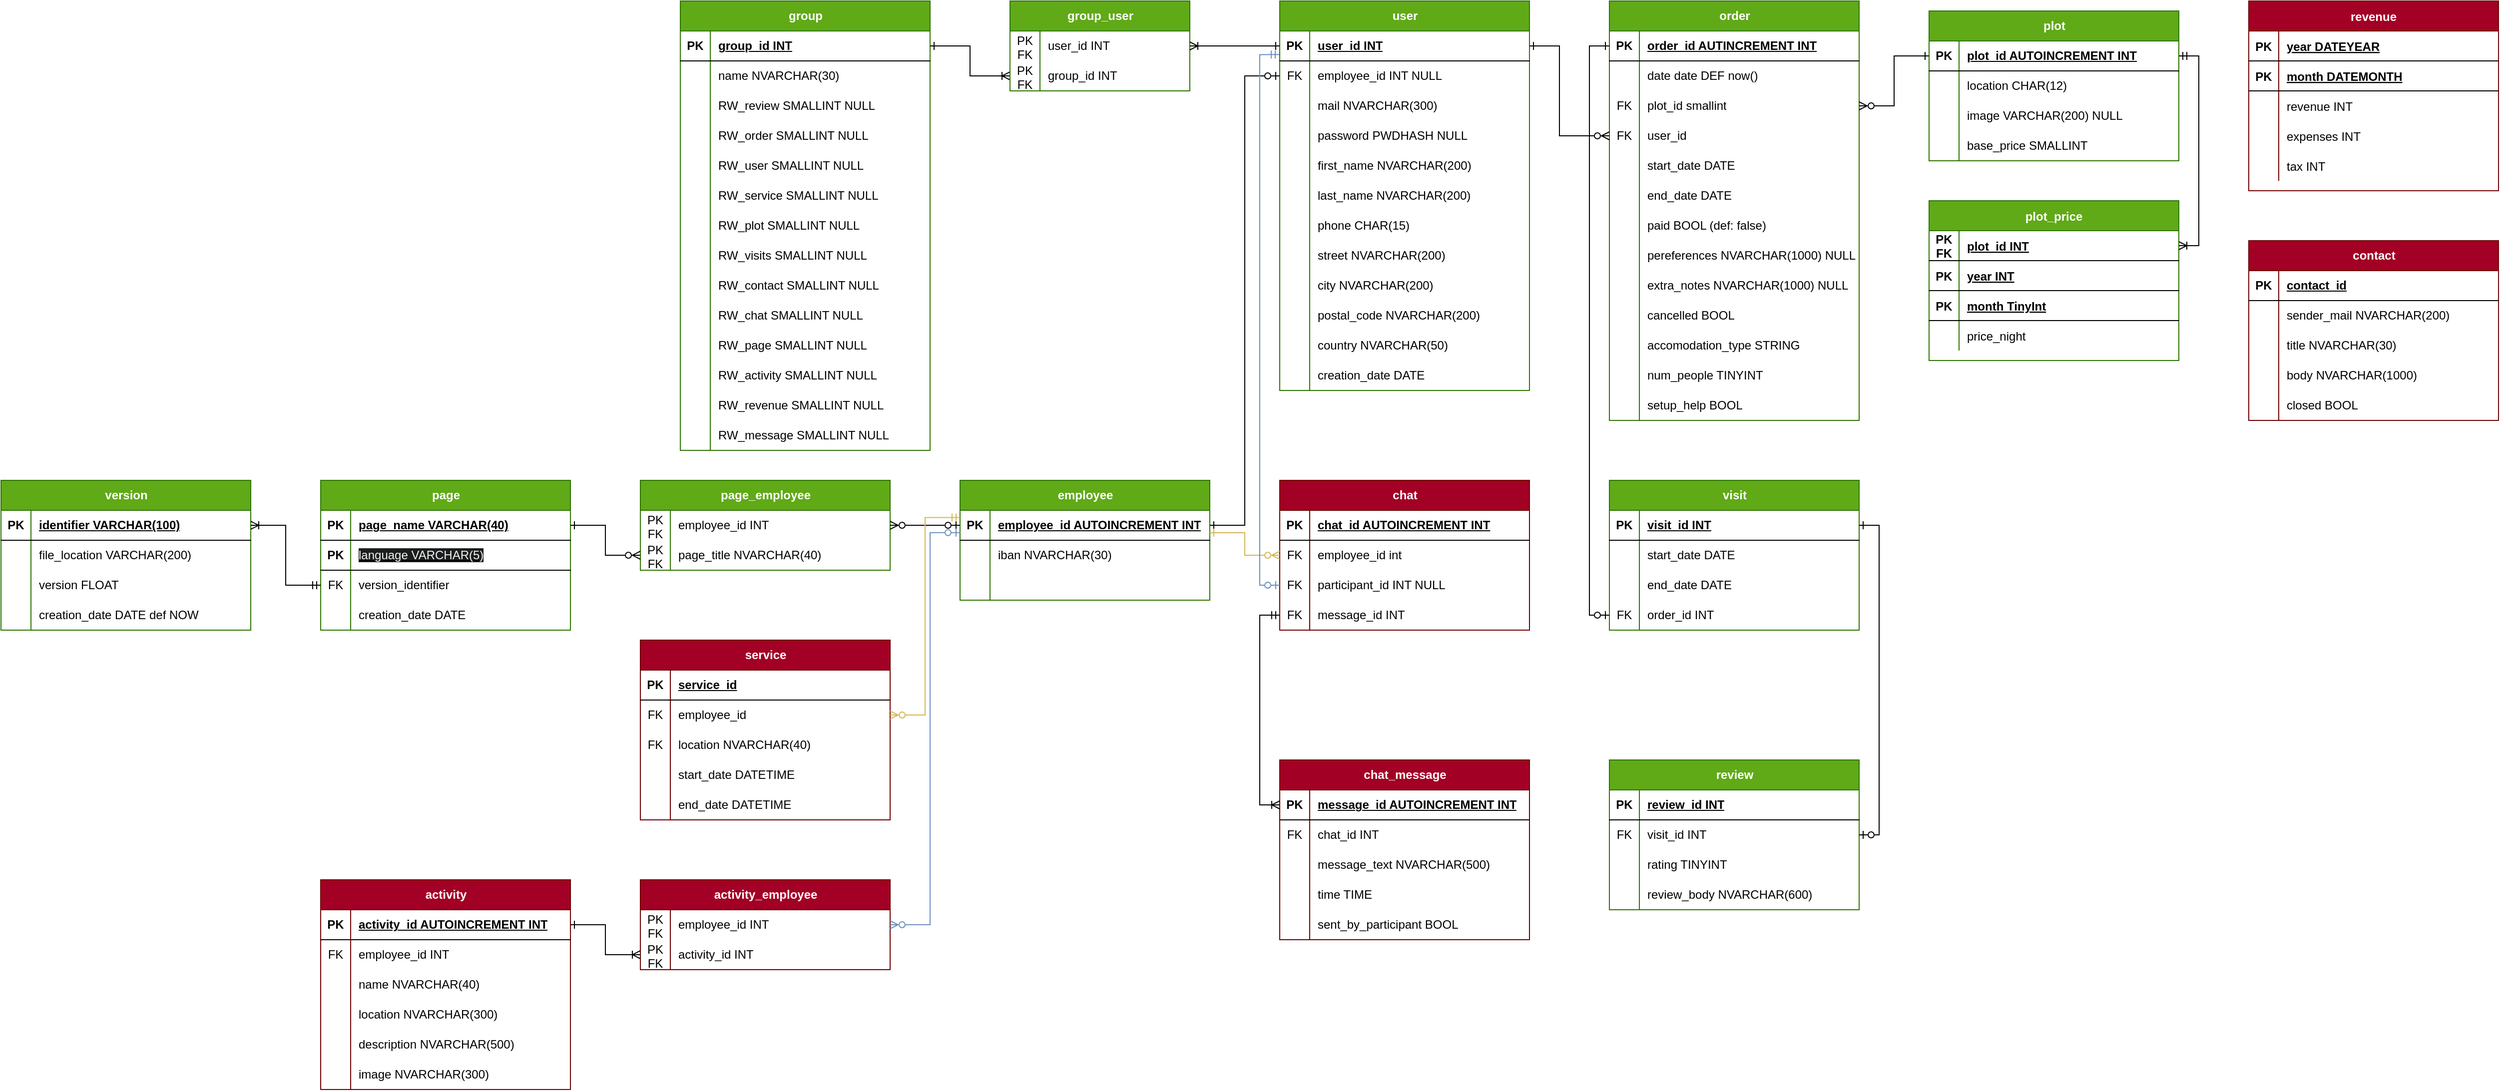 <mxfile version="22.1.2" type="device">
  <diagram id="R2lEEEUBdFMjLlhIrx00" name="bos-mortuus ERD">
    <mxGraphModel dx="2762" dy="620" grid="1" gridSize="10" guides="1" tooltips="1" connect="1" arrows="1" fold="1" page="1" pageScale="1" pageWidth="850" pageHeight="1100" math="0" shadow="0" extFonts="Permanent Marker^https://fonts.googleapis.com/css?family=Permanent+Marker">
      <root>
        <mxCell id="0" />
        <mxCell id="1" parent="0" />
        <mxCell id="Ri953hY24PAZOJyOgjH8-31" value="user" style="shape=table;startSize=30;container=1;collapsible=1;childLayout=tableLayout;fixedRows=1;rowLines=0;fontStyle=1;align=center;resizeLast=1;html=1;swimlaneFillColor=default;fillColor=#60a917;fontColor=#ffffff;strokeColor=#2D7600;" parent="1" vertex="1">
          <mxGeometry x="-50" width="250" height="390" as="geometry" />
        </mxCell>
        <mxCell id="Ri953hY24PAZOJyOgjH8-32" value="" style="shape=tableRow;horizontal=0;startSize=0;swimlaneHead=0;swimlaneBody=0;fillColor=none;collapsible=0;dropTarget=0;points=[[0,0.5],[1,0.5]];portConstraint=eastwest;top=0;left=0;right=0;bottom=1;" parent="Ri953hY24PAZOJyOgjH8-31" vertex="1">
          <mxGeometry y="30" width="250" height="30" as="geometry" />
        </mxCell>
        <mxCell id="Ri953hY24PAZOJyOgjH8-33" value="PK" style="shape=partialRectangle;connectable=0;fillColor=none;top=0;left=0;bottom=0;right=0;fontStyle=1;overflow=hidden;whiteSpace=wrap;html=1;" parent="Ri953hY24PAZOJyOgjH8-32" vertex="1">
          <mxGeometry width="30" height="30" as="geometry">
            <mxRectangle width="30" height="30" as="alternateBounds" />
          </mxGeometry>
        </mxCell>
        <mxCell id="Ri953hY24PAZOJyOgjH8-34" value="user_id INT" style="shape=partialRectangle;connectable=0;fillColor=none;top=0;left=0;bottom=0;right=0;align=left;spacingLeft=6;fontStyle=5;overflow=hidden;whiteSpace=wrap;html=1;" parent="Ri953hY24PAZOJyOgjH8-32" vertex="1">
          <mxGeometry x="30" width="220" height="30" as="geometry">
            <mxRectangle width="220" height="30" as="alternateBounds" />
          </mxGeometry>
        </mxCell>
        <mxCell id="nB_I-Lbk4FiVsWxXxeyk-4" style="shape=tableRow;horizontal=0;startSize=0;swimlaneHead=0;swimlaneBody=0;fillColor=none;collapsible=0;dropTarget=0;points=[[0,0.5],[1,0.5]];portConstraint=eastwest;top=0;left=0;right=0;bottom=0;" parent="Ri953hY24PAZOJyOgjH8-31" vertex="1">
          <mxGeometry y="60" width="250" height="30" as="geometry" />
        </mxCell>
        <mxCell id="nB_I-Lbk4FiVsWxXxeyk-5" value="FK" style="shape=partialRectangle;connectable=0;fillColor=none;top=0;left=0;bottom=0;right=0;editable=1;overflow=hidden;whiteSpace=wrap;html=1;" parent="nB_I-Lbk4FiVsWxXxeyk-4" vertex="1">
          <mxGeometry width="30" height="30" as="geometry">
            <mxRectangle width="30" height="30" as="alternateBounds" />
          </mxGeometry>
        </mxCell>
        <mxCell id="nB_I-Lbk4FiVsWxXxeyk-6" value="employee_id INT NULL" style="shape=partialRectangle;connectable=0;fillColor=none;top=0;left=0;bottom=0;right=0;align=left;spacingLeft=6;overflow=hidden;whiteSpace=wrap;html=1;" parent="nB_I-Lbk4FiVsWxXxeyk-4" vertex="1">
          <mxGeometry x="30" width="220" height="30" as="geometry">
            <mxRectangle width="220" height="30" as="alternateBounds" />
          </mxGeometry>
        </mxCell>
        <mxCell id="Ri953hY24PAZOJyOgjH8-35" value="" style="shape=tableRow;horizontal=0;startSize=0;swimlaneHead=0;swimlaneBody=0;fillColor=none;collapsible=0;dropTarget=0;points=[[0,0.5],[1,0.5]];portConstraint=eastwest;top=0;left=0;right=0;bottom=0;" parent="Ri953hY24PAZOJyOgjH8-31" vertex="1">
          <mxGeometry y="90" width="250" height="30" as="geometry" />
        </mxCell>
        <mxCell id="Ri953hY24PAZOJyOgjH8-36" value="" style="shape=partialRectangle;connectable=0;fillColor=none;top=0;left=0;bottom=0;right=0;editable=1;overflow=hidden;whiteSpace=wrap;html=1;" parent="Ri953hY24PAZOJyOgjH8-35" vertex="1">
          <mxGeometry width="30" height="30" as="geometry">
            <mxRectangle width="30" height="30" as="alternateBounds" />
          </mxGeometry>
        </mxCell>
        <mxCell id="Ri953hY24PAZOJyOgjH8-37" value="mail NVARCHAR(300)" style="shape=partialRectangle;connectable=0;fillColor=none;top=0;left=0;bottom=0;right=0;align=left;spacingLeft=6;overflow=hidden;whiteSpace=wrap;html=1;" parent="Ri953hY24PAZOJyOgjH8-35" vertex="1">
          <mxGeometry x="30" width="220" height="30" as="geometry">
            <mxRectangle width="220" height="30" as="alternateBounds" />
          </mxGeometry>
        </mxCell>
        <mxCell id="8MhJ9BdKotwRkq-QLaAk-57" style="shape=tableRow;horizontal=0;startSize=0;swimlaneHead=0;swimlaneBody=0;fillColor=none;collapsible=0;dropTarget=0;points=[[0,0.5],[1,0.5]];portConstraint=eastwest;top=0;left=0;right=0;bottom=0;" parent="Ri953hY24PAZOJyOgjH8-31" vertex="1">
          <mxGeometry y="120" width="250" height="30" as="geometry" />
        </mxCell>
        <mxCell id="8MhJ9BdKotwRkq-QLaAk-58" style="shape=partialRectangle;connectable=0;fillColor=none;top=0;left=0;bottom=0;right=0;editable=1;overflow=hidden;whiteSpace=wrap;html=1;" parent="8MhJ9BdKotwRkq-QLaAk-57" vertex="1">
          <mxGeometry width="30" height="30" as="geometry">
            <mxRectangle width="30" height="30" as="alternateBounds" />
          </mxGeometry>
        </mxCell>
        <mxCell id="8MhJ9BdKotwRkq-QLaAk-59" value="password PWDHASH NULL" style="shape=partialRectangle;connectable=0;fillColor=none;top=0;left=0;bottom=0;right=0;align=left;spacingLeft=6;overflow=hidden;whiteSpace=wrap;html=1;" parent="8MhJ9BdKotwRkq-QLaAk-57" vertex="1">
          <mxGeometry x="30" width="220" height="30" as="geometry">
            <mxRectangle width="220" height="30" as="alternateBounds" />
          </mxGeometry>
        </mxCell>
        <mxCell id="8MhJ9BdKotwRkq-QLaAk-16" style="shape=tableRow;horizontal=0;startSize=0;swimlaneHead=0;swimlaneBody=0;fillColor=none;collapsible=0;dropTarget=0;points=[[0,0.5],[1,0.5]];portConstraint=eastwest;top=0;left=0;right=0;bottom=0;" parent="Ri953hY24PAZOJyOgjH8-31" vertex="1">
          <mxGeometry y="150" width="250" height="30" as="geometry" />
        </mxCell>
        <mxCell id="8MhJ9BdKotwRkq-QLaAk-17" style="shape=partialRectangle;connectable=0;fillColor=none;top=0;left=0;bottom=0;right=0;editable=1;overflow=hidden;whiteSpace=wrap;html=1;" parent="8MhJ9BdKotwRkq-QLaAk-16" vertex="1">
          <mxGeometry width="30" height="30" as="geometry">
            <mxRectangle width="30" height="30" as="alternateBounds" />
          </mxGeometry>
        </mxCell>
        <mxCell id="8MhJ9BdKotwRkq-QLaAk-18" value="first_name NVARCHAR(200)" style="shape=partialRectangle;connectable=0;fillColor=none;top=0;left=0;bottom=0;right=0;align=left;spacingLeft=6;overflow=hidden;whiteSpace=wrap;html=1;" parent="8MhJ9BdKotwRkq-QLaAk-16" vertex="1">
          <mxGeometry x="30" width="220" height="30" as="geometry">
            <mxRectangle width="220" height="30" as="alternateBounds" />
          </mxGeometry>
        </mxCell>
        <mxCell id="8MhJ9BdKotwRkq-QLaAk-13" style="shape=tableRow;horizontal=0;startSize=0;swimlaneHead=0;swimlaneBody=0;fillColor=none;collapsible=0;dropTarget=0;points=[[0,0.5],[1,0.5]];portConstraint=eastwest;top=0;left=0;right=0;bottom=0;" parent="Ri953hY24PAZOJyOgjH8-31" vertex="1">
          <mxGeometry y="180" width="250" height="30" as="geometry" />
        </mxCell>
        <mxCell id="8MhJ9BdKotwRkq-QLaAk-14" style="shape=partialRectangle;connectable=0;fillColor=none;top=0;left=0;bottom=0;right=0;editable=1;overflow=hidden;whiteSpace=wrap;html=1;" parent="8MhJ9BdKotwRkq-QLaAk-13" vertex="1">
          <mxGeometry width="30" height="30" as="geometry">
            <mxRectangle width="30" height="30" as="alternateBounds" />
          </mxGeometry>
        </mxCell>
        <mxCell id="8MhJ9BdKotwRkq-QLaAk-15" value="last_name NVARCHAR(200)" style="shape=partialRectangle;connectable=0;fillColor=none;top=0;left=0;bottom=0;right=0;align=left;spacingLeft=6;overflow=hidden;whiteSpace=wrap;html=1;" parent="8MhJ9BdKotwRkq-QLaAk-13" vertex="1">
          <mxGeometry x="30" width="220" height="30" as="geometry">
            <mxRectangle width="220" height="30" as="alternateBounds" />
          </mxGeometry>
        </mxCell>
        <mxCell id="Ri953hY24PAZOJyOgjH8-38" value="" style="shape=tableRow;horizontal=0;startSize=0;swimlaneHead=0;swimlaneBody=0;fillColor=none;collapsible=0;dropTarget=0;points=[[0,0.5],[1,0.5]];portConstraint=eastwest;top=0;left=0;right=0;bottom=0;" parent="Ri953hY24PAZOJyOgjH8-31" vertex="1">
          <mxGeometry y="210" width="250" height="30" as="geometry" />
        </mxCell>
        <mxCell id="Ri953hY24PAZOJyOgjH8-39" value="" style="shape=partialRectangle;connectable=0;fillColor=none;top=0;left=0;bottom=0;right=0;editable=1;overflow=hidden;whiteSpace=wrap;html=1;" parent="Ri953hY24PAZOJyOgjH8-38" vertex="1">
          <mxGeometry width="30" height="30" as="geometry">
            <mxRectangle width="30" height="30" as="alternateBounds" />
          </mxGeometry>
        </mxCell>
        <mxCell id="Ri953hY24PAZOJyOgjH8-40" value="phone CHAR(15)&amp;nbsp;" style="shape=partialRectangle;connectable=0;fillColor=none;top=0;left=0;bottom=0;right=0;align=left;spacingLeft=6;overflow=hidden;whiteSpace=wrap;html=1;" parent="Ri953hY24PAZOJyOgjH8-38" vertex="1">
          <mxGeometry x="30" width="220" height="30" as="geometry">
            <mxRectangle width="220" height="30" as="alternateBounds" />
          </mxGeometry>
        </mxCell>
        <mxCell id="Ri953hY24PAZOJyOgjH8-41" value="" style="shape=tableRow;horizontal=0;startSize=0;swimlaneHead=0;swimlaneBody=0;fillColor=none;collapsible=0;dropTarget=0;points=[[0,0.5],[1,0.5]];portConstraint=eastwest;top=0;left=0;right=0;bottom=0;" parent="Ri953hY24PAZOJyOgjH8-31" vertex="1">
          <mxGeometry y="240" width="250" height="30" as="geometry" />
        </mxCell>
        <mxCell id="Ri953hY24PAZOJyOgjH8-42" value="" style="shape=partialRectangle;connectable=0;fillColor=none;top=0;left=0;bottom=0;right=0;editable=1;overflow=hidden;whiteSpace=wrap;html=1;" parent="Ri953hY24PAZOJyOgjH8-41" vertex="1">
          <mxGeometry width="30" height="30" as="geometry">
            <mxRectangle width="30" height="30" as="alternateBounds" />
          </mxGeometry>
        </mxCell>
        <mxCell id="Ri953hY24PAZOJyOgjH8-43" value="street NVARCHAR(200)" style="shape=partialRectangle;connectable=0;fillColor=none;top=0;left=0;bottom=0;right=0;align=left;spacingLeft=6;overflow=hidden;whiteSpace=wrap;html=1;" parent="Ri953hY24PAZOJyOgjH8-41" vertex="1">
          <mxGeometry x="30" width="220" height="30" as="geometry">
            <mxRectangle width="220" height="30" as="alternateBounds" />
          </mxGeometry>
        </mxCell>
        <mxCell id="8MhJ9BdKotwRkq-QLaAk-10" style="shape=tableRow;horizontal=0;startSize=0;swimlaneHead=0;swimlaneBody=0;fillColor=none;collapsible=0;dropTarget=0;points=[[0,0.5],[1,0.5]];portConstraint=eastwest;top=0;left=0;right=0;bottom=0;" parent="Ri953hY24PAZOJyOgjH8-31" vertex="1">
          <mxGeometry y="270" width="250" height="30" as="geometry" />
        </mxCell>
        <mxCell id="8MhJ9BdKotwRkq-QLaAk-11" style="shape=partialRectangle;connectable=0;fillColor=none;top=0;left=0;bottom=0;right=0;editable=1;overflow=hidden;whiteSpace=wrap;html=1;" parent="8MhJ9BdKotwRkq-QLaAk-10" vertex="1">
          <mxGeometry width="30" height="30" as="geometry">
            <mxRectangle width="30" height="30" as="alternateBounds" />
          </mxGeometry>
        </mxCell>
        <mxCell id="8MhJ9BdKotwRkq-QLaAk-12" value="city NVARCHAR(200)" style="shape=partialRectangle;connectable=0;fillColor=none;top=0;left=0;bottom=0;right=0;align=left;spacingLeft=6;overflow=hidden;whiteSpace=wrap;html=1;" parent="8MhJ9BdKotwRkq-QLaAk-10" vertex="1">
          <mxGeometry x="30" width="220" height="30" as="geometry">
            <mxRectangle width="220" height="30" as="alternateBounds" />
          </mxGeometry>
        </mxCell>
        <mxCell id="8MhJ9BdKotwRkq-QLaAk-7" style="shape=tableRow;horizontal=0;startSize=0;swimlaneHead=0;swimlaneBody=0;fillColor=none;collapsible=0;dropTarget=0;points=[[0,0.5],[1,0.5]];portConstraint=eastwest;top=0;left=0;right=0;bottom=0;" parent="Ri953hY24PAZOJyOgjH8-31" vertex="1">
          <mxGeometry y="300" width="250" height="30" as="geometry" />
        </mxCell>
        <mxCell id="8MhJ9BdKotwRkq-QLaAk-8" style="shape=partialRectangle;connectable=0;fillColor=none;top=0;left=0;bottom=0;right=0;editable=1;overflow=hidden;whiteSpace=wrap;html=1;" parent="8MhJ9BdKotwRkq-QLaAk-7" vertex="1">
          <mxGeometry width="30" height="30" as="geometry">
            <mxRectangle width="30" height="30" as="alternateBounds" />
          </mxGeometry>
        </mxCell>
        <mxCell id="8MhJ9BdKotwRkq-QLaAk-9" value="postal_code NVARCHAR(200)" style="shape=partialRectangle;connectable=0;fillColor=none;top=0;left=0;bottom=0;right=0;align=left;spacingLeft=6;overflow=hidden;whiteSpace=wrap;html=1;" parent="8MhJ9BdKotwRkq-QLaAk-7" vertex="1">
          <mxGeometry x="30" width="220" height="30" as="geometry">
            <mxRectangle width="220" height="30" as="alternateBounds" />
          </mxGeometry>
        </mxCell>
        <mxCell id="8MhJ9BdKotwRkq-QLaAk-4" style="shape=tableRow;horizontal=0;startSize=0;swimlaneHead=0;swimlaneBody=0;fillColor=none;collapsible=0;dropTarget=0;points=[[0,0.5],[1,0.5]];portConstraint=eastwest;top=0;left=0;right=0;bottom=0;" parent="Ri953hY24PAZOJyOgjH8-31" vertex="1">
          <mxGeometry y="330" width="250" height="30" as="geometry" />
        </mxCell>
        <mxCell id="8MhJ9BdKotwRkq-QLaAk-5" style="shape=partialRectangle;connectable=0;fillColor=none;top=0;left=0;bottom=0;right=0;editable=1;overflow=hidden;whiteSpace=wrap;html=1;" parent="8MhJ9BdKotwRkq-QLaAk-4" vertex="1">
          <mxGeometry width="30" height="30" as="geometry">
            <mxRectangle width="30" height="30" as="alternateBounds" />
          </mxGeometry>
        </mxCell>
        <mxCell id="8MhJ9BdKotwRkq-QLaAk-6" value="country NVARCHAR(50)" style="shape=partialRectangle;connectable=0;fillColor=none;top=0;left=0;bottom=0;right=0;align=left;spacingLeft=6;overflow=hidden;whiteSpace=wrap;html=1;" parent="8MhJ9BdKotwRkq-QLaAk-4" vertex="1">
          <mxGeometry x="30" width="220" height="30" as="geometry">
            <mxRectangle width="220" height="30" as="alternateBounds" />
          </mxGeometry>
        </mxCell>
        <mxCell id="8MhJ9BdKotwRkq-QLaAk-1" style="shape=tableRow;horizontal=0;startSize=0;swimlaneHead=0;swimlaneBody=0;fillColor=none;collapsible=0;dropTarget=0;points=[[0,0.5],[1,0.5]];portConstraint=eastwest;top=0;left=0;right=0;bottom=0;" parent="Ri953hY24PAZOJyOgjH8-31" vertex="1">
          <mxGeometry y="360" width="250" height="30" as="geometry" />
        </mxCell>
        <mxCell id="8MhJ9BdKotwRkq-QLaAk-2" style="shape=partialRectangle;connectable=0;fillColor=none;top=0;left=0;bottom=0;right=0;editable=1;overflow=hidden;whiteSpace=wrap;html=1;" parent="8MhJ9BdKotwRkq-QLaAk-1" vertex="1">
          <mxGeometry width="30" height="30" as="geometry">
            <mxRectangle width="30" height="30" as="alternateBounds" />
          </mxGeometry>
        </mxCell>
        <mxCell id="8MhJ9BdKotwRkq-QLaAk-3" value="creation_date DATE" style="shape=partialRectangle;connectable=0;fillColor=none;top=0;left=0;bottom=0;right=0;align=left;spacingLeft=6;overflow=hidden;whiteSpace=wrap;html=1;" parent="8MhJ9BdKotwRkq-QLaAk-1" vertex="1">
          <mxGeometry x="30" width="220" height="30" as="geometry">
            <mxRectangle width="220" height="30" as="alternateBounds" />
          </mxGeometry>
        </mxCell>
        <mxCell id="8MhJ9BdKotwRkq-QLaAk-19" value="order" style="shape=table;startSize=30;container=1;collapsible=1;childLayout=tableLayout;fixedRows=1;rowLines=0;fontStyle=1;align=center;resizeLast=1;html=1;swimlaneFillColor=default;fillColor=#60a917;fontColor=#ffffff;strokeColor=#2D7600;" parent="1" vertex="1">
          <mxGeometry x="280" width="250" height="420" as="geometry" />
        </mxCell>
        <mxCell id="8MhJ9BdKotwRkq-QLaAk-20" value="" style="shape=tableRow;horizontal=0;startSize=0;swimlaneHead=0;swimlaneBody=0;fillColor=none;collapsible=0;dropTarget=0;points=[[0,0.5],[1,0.5]];portConstraint=eastwest;top=0;left=0;right=0;bottom=1;" parent="8MhJ9BdKotwRkq-QLaAk-19" vertex="1">
          <mxGeometry y="30" width="250" height="30" as="geometry" />
        </mxCell>
        <mxCell id="8MhJ9BdKotwRkq-QLaAk-21" value="PK" style="shape=partialRectangle;connectable=0;fillColor=none;top=0;left=0;bottom=0;right=0;fontStyle=1;overflow=hidden;whiteSpace=wrap;html=1;" parent="8MhJ9BdKotwRkq-QLaAk-20" vertex="1">
          <mxGeometry width="30" height="30" as="geometry">
            <mxRectangle width="30" height="30" as="alternateBounds" />
          </mxGeometry>
        </mxCell>
        <mxCell id="8MhJ9BdKotwRkq-QLaAk-22" value="order_id AUTINCREMENT INT" style="shape=partialRectangle;connectable=0;fillColor=none;top=0;left=0;bottom=0;right=0;align=left;spacingLeft=6;fontStyle=5;overflow=hidden;whiteSpace=wrap;html=1;" parent="8MhJ9BdKotwRkq-QLaAk-20" vertex="1">
          <mxGeometry x="30" width="220" height="30" as="geometry">
            <mxRectangle width="220" height="30" as="alternateBounds" />
          </mxGeometry>
        </mxCell>
        <mxCell id="pduXb8fSWFFkhiLbZJIp-1" style="shape=tableRow;horizontal=0;startSize=0;swimlaneHead=0;swimlaneBody=0;fillColor=none;collapsible=0;dropTarget=0;points=[[0,0.5],[1,0.5]];portConstraint=eastwest;top=0;left=0;right=0;bottom=0;" vertex="1" parent="8MhJ9BdKotwRkq-QLaAk-19">
          <mxGeometry y="60" width="250" height="30" as="geometry" />
        </mxCell>
        <mxCell id="pduXb8fSWFFkhiLbZJIp-2" style="shape=partialRectangle;connectable=0;fillColor=none;top=0;left=0;bottom=0;right=0;editable=1;overflow=hidden;whiteSpace=wrap;html=1;" vertex="1" parent="pduXb8fSWFFkhiLbZJIp-1">
          <mxGeometry width="30" height="30" as="geometry">
            <mxRectangle width="30" height="30" as="alternateBounds" />
          </mxGeometry>
        </mxCell>
        <mxCell id="pduXb8fSWFFkhiLbZJIp-3" value="date date DEF now()" style="shape=partialRectangle;connectable=0;fillColor=none;top=0;left=0;bottom=0;right=0;align=left;spacingLeft=6;overflow=hidden;whiteSpace=wrap;html=1;" vertex="1" parent="pduXb8fSWFFkhiLbZJIp-1">
          <mxGeometry x="30" width="220" height="30" as="geometry">
            <mxRectangle width="220" height="30" as="alternateBounds" />
          </mxGeometry>
        </mxCell>
        <mxCell id="8MhJ9BdKotwRkq-QLaAk-23" value="" style="shape=tableRow;horizontal=0;startSize=0;swimlaneHead=0;swimlaneBody=0;fillColor=none;collapsible=0;dropTarget=0;points=[[0,0.5],[1,0.5]];portConstraint=eastwest;top=0;left=0;right=0;bottom=0;" parent="8MhJ9BdKotwRkq-QLaAk-19" vertex="1">
          <mxGeometry y="90" width="250" height="30" as="geometry" />
        </mxCell>
        <mxCell id="8MhJ9BdKotwRkq-QLaAk-24" value="FK" style="shape=partialRectangle;connectable=0;fillColor=none;top=0;left=0;bottom=0;right=0;editable=1;overflow=hidden;whiteSpace=wrap;html=1;" parent="8MhJ9BdKotwRkq-QLaAk-23" vertex="1">
          <mxGeometry width="30" height="30" as="geometry">
            <mxRectangle width="30" height="30" as="alternateBounds" />
          </mxGeometry>
        </mxCell>
        <mxCell id="8MhJ9BdKotwRkq-QLaAk-25" value="plot_id smallint" style="shape=partialRectangle;connectable=0;fillColor=none;top=0;left=0;bottom=0;right=0;align=left;spacingLeft=6;overflow=hidden;whiteSpace=wrap;html=1;" parent="8MhJ9BdKotwRkq-QLaAk-23" vertex="1">
          <mxGeometry x="30" width="220" height="30" as="geometry">
            <mxRectangle width="220" height="30" as="alternateBounds" />
          </mxGeometry>
        </mxCell>
        <mxCell id="8MhJ9BdKotwRkq-QLaAk-41" style="shape=tableRow;horizontal=0;startSize=0;swimlaneHead=0;swimlaneBody=0;fillColor=none;collapsible=0;dropTarget=0;points=[[0,0.5],[1,0.5]];portConstraint=eastwest;top=0;left=0;right=0;bottom=0;" parent="8MhJ9BdKotwRkq-QLaAk-19" vertex="1">
          <mxGeometry y="120" width="250" height="30" as="geometry" />
        </mxCell>
        <mxCell id="8MhJ9BdKotwRkq-QLaAk-42" value="FK" style="shape=partialRectangle;connectable=0;fillColor=none;top=0;left=0;bottom=0;right=0;editable=1;overflow=hidden;whiteSpace=wrap;html=1;" parent="8MhJ9BdKotwRkq-QLaAk-41" vertex="1">
          <mxGeometry width="30" height="30" as="geometry">
            <mxRectangle width="30" height="30" as="alternateBounds" />
          </mxGeometry>
        </mxCell>
        <mxCell id="8MhJ9BdKotwRkq-QLaAk-43" value="user_id" style="shape=partialRectangle;connectable=0;fillColor=none;top=0;left=0;bottom=0;right=0;align=left;spacingLeft=6;overflow=hidden;whiteSpace=wrap;html=1;" parent="8MhJ9BdKotwRkq-QLaAk-41" vertex="1">
          <mxGeometry x="30" width="220" height="30" as="geometry">
            <mxRectangle width="220" height="30" as="alternateBounds" />
          </mxGeometry>
        </mxCell>
        <mxCell id="8MhJ9BdKotwRkq-QLaAk-26" value="" style="shape=tableRow;horizontal=0;startSize=0;swimlaneHead=0;swimlaneBody=0;fillColor=none;collapsible=0;dropTarget=0;points=[[0,0.5],[1,0.5]];portConstraint=eastwest;top=0;left=0;right=0;bottom=0;" parent="8MhJ9BdKotwRkq-QLaAk-19" vertex="1">
          <mxGeometry y="150" width="250" height="30" as="geometry" />
        </mxCell>
        <mxCell id="8MhJ9BdKotwRkq-QLaAk-27" value="" style="shape=partialRectangle;connectable=0;fillColor=none;top=0;left=0;bottom=0;right=0;editable=1;overflow=hidden;whiteSpace=wrap;html=1;" parent="8MhJ9BdKotwRkq-QLaAk-26" vertex="1">
          <mxGeometry width="30" height="30" as="geometry">
            <mxRectangle width="30" height="30" as="alternateBounds" />
          </mxGeometry>
        </mxCell>
        <mxCell id="8MhJ9BdKotwRkq-QLaAk-28" value="start_date DATE" style="shape=partialRectangle;connectable=0;fillColor=none;top=0;left=0;bottom=0;right=0;align=left;spacingLeft=6;overflow=hidden;whiteSpace=wrap;html=1;" parent="8MhJ9BdKotwRkq-QLaAk-26" vertex="1">
          <mxGeometry x="30" width="220" height="30" as="geometry">
            <mxRectangle width="220" height="30" as="alternateBounds" />
          </mxGeometry>
        </mxCell>
        <mxCell id="8MhJ9BdKotwRkq-QLaAk-29" value="" style="shape=tableRow;horizontal=0;startSize=0;swimlaneHead=0;swimlaneBody=0;fillColor=none;collapsible=0;dropTarget=0;points=[[0,0.5],[1,0.5]];portConstraint=eastwest;top=0;left=0;right=0;bottom=0;" parent="8MhJ9BdKotwRkq-QLaAk-19" vertex="1">
          <mxGeometry y="180" width="250" height="30" as="geometry" />
        </mxCell>
        <mxCell id="8MhJ9BdKotwRkq-QLaAk-30" value="" style="shape=partialRectangle;connectable=0;fillColor=none;top=0;left=0;bottom=0;right=0;editable=1;overflow=hidden;whiteSpace=wrap;html=1;" parent="8MhJ9BdKotwRkq-QLaAk-29" vertex="1">
          <mxGeometry width="30" height="30" as="geometry">
            <mxRectangle width="30" height="30" as="alternateBounds" />
          </mxGeometry>
        </mxCell>
        <mxCell id="8MhJ9BdKotwRkq-QLaAk-31" value="end_date DATE" style="shape=partialRectangle;connectable=0;fillColor=none;top=0;left=0;bottom=0;right=0;align=left;spacingLeft=6;overflow=hidden;whiteSpace=wrap;html=1;" parent="8MhJ9BdKotwRkq-QLaAk-29" vertex="1">
          <mxGeometry x="30" width="220" height="30" as="geometry">
            <mxRectangle width="220" height="30" as="alternateBounds" />
          </mxGeometry>
        </mxCell>
        <mxCell id="8MhJ9BdKotwRkq-QLaAk-38" style="shape=tableRow;horizontal=0;startSize=0;swimlaneHead=0;swimlaneBody=0;fillColor=none;collapsible=0;dropTarget=0;points=[[0,0.5],[1,0.5]];portConstraint=eastwest;top=0;left=0;right=0;bottom=0;" parent="8MhJ9BdKotwRkq-QLaAk-19" vertex="1">
          <mxGeometry y="210" width="250" height="30" as="geometry" />
        </mxCell>
        <mxCell id="8MhJ9BdKotwRkq-QLaAk-39" style="shape=partialRectangle;connectable=0;fillColor=none;top=0;left=0;bottom=0;right=0;editable=1;overflow=hidden;whiteSpace=wrap;html=1;" parent="8MhJ9BdKotwRkq-QLaAk-38" vertex="1">
          <mxGeometry width="30" height="30" as="geometry">
            <mxRectangle width="30" height="30" as="alternateBounds" />
          </mxGeometry>
        </mxCell>
        <mxCell id="8MhJ9BdKotwRkq-QLaAk-40" value="paid BOOL (def: false)" style="shape=partialRectangle;connectable=0;fillColor=none;top=0;left=0;bottom=0;right=0;align=left;spacingLeft=6;overflow=hidden;whiteSpace=wrap;html=1;" parent="8MhJ9BdKotwRkq-QLaAk-38" vertex="1">
          <mxGeometry x="30" width="220" height="30" as="geometry">
            <mxRectangle width="220" height="30" as="alternateBounds" />
          </mxGeometry>
        </mxCell>
        <mxCell id="8MhJ9BdKotwRkq-QLaAk-35" style="shape=tableRow;horizontal=0;startSize=0;swimlaneHead=0;swimlaneBody=0;fillColor=none;collapsible=0;dropTarget=0;points=[[0,0.5],[1,0.5]];portConstraint=eastwest;top=0;left=0;right=0;bottom=0;" parent="8MhJ9BdKotwRkq-QLaAk-19" vertex="1">
          <mxGeometry y="240" width="250" height="30" as="geometry" />
        </mxCell>
        <mxCell id="8MhJ9BdKotwRkq-QLaAk-36" style="shape=partialRectangle;connectable=0;fillColor=none;top=0;left=0;bottom=0;right=0;editable=1;overflow=hidden;whiteSpace=wrap;html=1;" parent="8MhJ9BdKotwRkq-QLaAk-35" vertex="1">
          <mxGeometry width="30" height="30" as="geometry">
            <mxRectangle width="30" height="30" as="alternateBounds" />
          </mxGeometry>
        </mxCell>
        <mxCell id="8MhJ9BdKotwRkq-QLaAk-37" value="pereferences NVARCHAR(1000) NULL" style="shape=partialRectangle;connectable=0;fillColor=none;top=0;left=0;bottom=0;right=0;align=left;spacingLeft=6;overflow=hidden;whiteSpace=wrap;html=1;" parent="8MhJ9BdKotwRkq-QLaAk-35" vertex="1">
          <mxGeometry x="30" width="220" height="30" as="geometry">
            <mxRectangle width="220" height="30" as="alternateBounds" />
          </mxGeometry>
        </mxCell>
        <mxCell id="8MhJ9BdKotwRkq-QLaAk-32" style="shape=tableRow;horizontal=0;startSize=0;swimlaneHead=0;swimlaneBody=0;fillColor=none;collapsible=0;dropTarget=0;points=[[0,0.5],[1,0.5]];portConstraint=eastwest;top=0;left=0;right=0;bottom=0;" parent="8MhJ9BdKotwRkq-QLaAk-19" vertex="1">
          <mxGeometry y="270" width="250" height="30" as="geometry" />
        </mxCell>
        <mxCell id="8MhJ9BdKotwRkq-QLaAk-33" style="shape=partialRectangle;connectable=0;fillColor=none;top=0;left=0;bottom=0;right=0;editable=1;overflow=hidden;whiteSpace=wrap;html=1;" parent="8MhJ9BdKotwRkq-QLaAk-32" vertex="1">
          <mxGeometry width="30" height="30" as="geometry">
            <mxRectangle width="30" height="30" as="alternateBounds" />
          </mxGeometry>
        </mxCell>
        <mxCell id="8MhJ9BdKotwRkq-QLaAk-34" value="extra_notes NVARCHAR(1000) NULL" style="shape=partialRectangle;connectable=0;fillColor=none;top=0;left=0;bottom=0;right=0;align=left;spacingLeft=6;overflow=hidden;whiteSpace=wrap;html=1;" parent="8MhJ9BdKotwRkq-QLaAk-32" vertex="1">
          <mxGeometry x="30" width="220" height="30" as="geometry">
            <mxRectangle width="220" height="30" as="alternateBounds" />
          </mxGeometry>
        </mxCell>
        <mxCell id="8MhJ9BdKotwRkq-QLaAk-323" style="shape=tableRow;horizontal=0;startSize=0;swimlaneHead=0;swimlaneBody=0;fillColor=none;collapsible=0;dropTarget=0;points=[[0,0.5],[1,0.5]];portConstraint=eastwest;top=0;left=0;right=0;bottom=0;" parent="8MhJ9BdKotwRkq-QLaAk-19" vertex="1">
          <mxGeometry y="300" width="250" height="30" as="geometry" />
        </mxCell>
        <mxCell id="8MhJ9BdKotwRkq-QLaAk-324" style="shape=partialRectangle;connectable=0;fillColor=none;top=0;left=0;bottom=0;right=0;editable=1;overflow=hidden;whiteSpace=wrap;html=1;" parent="8MhJ9BdKotwRkq-QLaAk-323" vertex="1">
          <mxGeometry width="30" height="30" as="geometry">
            <mxRectangle width="30" height="30" as="alternateBounds" />
          </mxGeometry>
        </mxCell>
        <mxCell id="8MhJ9BdKotwRkq-QLaAk-325" value="cancelled BOOL" style="shape=partialRectangle;connectable=0;fillColor=none;top=0;left=0;bottom=0;right=0;align=left;spacingLeft=6;overflow=hidden;whiteSpace=wrap;html=1;" parent="8MhJ9BdKotwRkq-QLaAk-323" vertex="1">
          <mxGeometry x="30" width="220" height="30" as="geometry">
            <mxRectangle width="220" height="30" as="alternateBounds" />
          </mxGeometry>
        </mxCell>
        <mxCell id="0dkKHU4nmVGJHFOwOEnh-10" style="shape=tableRow;horizontal=0;startSize=0;swimlaneHead=0;swimlaneBody=0;fillColor=none;collapsible=0;dropTarget=0;points=[[0,0.5],[1,0.5]];portConstraint=eastwest;top=0;left=0;right=0;bottom=0;" parent="8MhJ9BdKotwRkq-QLaAk-19" vertex="1">
          <mxGeometry y="330" width="250" height="30" as="geometry" />
        </mxCell>
        <mxCell id="0dkKHU4nmVGJHFOwOEnh-11" style="shape=partialRectangle;connectable=0;fillColor=none;top=0;left=0;bottom=0;right=0;editable=1;overflow=hidden;whiteSpace=wrap;html=1;" parent="0dkKHU4nmVGJHFOwOEnh-10" vertex="1">
          <mxGeometry width="30" height="30" as="geometry">
            <mxRectangle width="30" height="30" as="alternateBounds" />
          </mxGeometry>
        </mxCell>
        <mxCell id="0dkKHU4nmVGJHFOwOEnh-12" value="accomodation_type STRING" style="shape=partialRectangle;connectable=0;fillColor=none;top=0;left=0;bottom=0;right=0;align=left;spacingLeft=6;overflow=hidden;whiteSpace=wrap;html=1;" parent="0dkKHU4nmVGJHFOwOEnh-10" vertex="1">
          <mxGeometry x="30" width="220" height="30" as="geometry">
            <mxRectangle width="220" height="30" as="alternateBounds" />
          </mxGeometry>
        </mxCell>
        <mxCell id="0dkKHU4nmVGJHFOwOEnh-13" style="shape=tableRow;horizontal=0;startSize=0;swimlaneHead=0;swimlaneBody=0;fillColor=none;collapsible=0;dropTarget=0;points=[[0,0.5],[1,0.5]];portConstraint=eastwest;top=0;left=0;right=0;bottom=0;" parent="8MhJ9BdKotwRkq-QLaAk-19" vertex="1">
          <mxGeometry y="360" width="250" height="30" as="geometry" />
        </mxCell>
        <mxCell id="0dkKHU4nmVGJHFOwOEnh-14" style="shape=partialRectangle;connectable=0;fillColor=none;top=0;left=0;bottom=0;right=0;editable=1;overflow=hidden;whiteSpace=wrap;html=1;" parent="0dkKHU4nmVGJHFOwOEnh-13" vertex="1">
          <mxGeometry width="30" height="30" as="geometry">
            <mxRectangle width="30" height="30" as="alternateBounds" />
          </mxGeometry>
        </mxCell>
        <mxCell id="0dkKHU4nmVGJHFOwOEnh-15" value="num_people TINYINT" style="shape=partialRectangle;connectable=0;fillColor=none;top=0;left=0;bottom=0;right=0;align=left;spacingLeft=6;overflow=hidden;whiteSpace=wrap;html=1;" parent="0dkKHU4nmVGJHFOwOEnh-13" vertex="1">
          <mxGeometry x="30" width="220" height="30" as="geometry">
            <mxRectangle width="220" height="30" as="alternateBounds" />
          </mxGeometry>
        </mxCell>
        <mxCell id="0dkKHU4nmVGJHFOwOEnh-16" style="shape=tableRow;horizontal=0;startSize=0;swimlaneHead=0;swimlaneBody=0;fillColor=none;collapsible=0;dropTarget=0;points=[[0,0.5],[1,0.5]];portConstraint=eastwest;top=0;left=0;right=0;bottom=0;" parent="8MhJ9BdKotwRkq-QLaAk-19" vertex="1">
          <mxGeometry y="390" width="250" height="30" as="geometry" />
        </mxCell>
        <mxCell id="0dkKHU4nmVGJHFOwOEnh-17" style="shape=partialRectangle;connectable=0;fillColor=none;top=0;left=0;bottom=0;right=0;editable=1;overflow=hidden;whiteSpace=wrap;html=1;" parent="0dkKHU4nmVGJHFOwOEnh-16" vertex="1">
          <mxGeometry width="30" height="30" as="geometry">
            <mxRectangle width="30" height="30" as="alternateBounds" />
          </mxGeometry>
        </mxCell>
        <mxCell id="0dkKHU4nmVGJHFOwOEnh-18" value="setup_help BOOL" style="shape=partialRectangle;connectable=0;fillColor=none;top=0;left=0;bottom=0;right=0;align=left;spacingLeft=6;overflow=hidden;whiteSpace=wrap;html=1;" parent="0dkKHU4nmVGJHFOwOEnh-16" vertex="1">
          <mxGeometry x="30" width="220" height="30" as="geometry">
            <mxRectangle width="220" height="30" as="alternateBounds" />
          </mxGeometry>
        </mxCell>
        <mxCell id="8MhJ9BdKotwRkq-QLaAk-44" value="employee" style="shape=table;startSize=30;container=1;collapsible=1;childLayout=tableLayout;fixedRows=1;rowLines=0;fontStyle=1;align=center;resizeLast=1;html=1;swimlaneFillColor=default;fillColor=#60a917;fontColor=#ffffff;strokeColor=#2D7600;" parent="1" vertex="1">
          <mxGeometry x="-370" y="480" width="250" height="120" as="geometry" />
        </mxCell>
        <mxCell id="8MhJ9BdKotwRkq-QLaAk-45" value="" style="shape=tableRow;horizontal=0;startSize=0;swimlaneHead=0;swimlaneBody=0;fillColor=none;collapsible=0;dropTarget=0;points=[[0,0.5],[1,0.5]];portConstraint=eastwest;top=0;left=0;right=0;bottom=1;" parent="8MhJ9BdKotwRkq-QLaAk-44" vertex="1">
          <mxGeometry y="30" width="250" height="30" as="geometry" />
        </mxCell>
        <mxCell id="8MhJ9BdKotwRkq-QLaAk-46" value="PK" style="shape=partialRectangle;connectable=0;fillColor=none;top=0;left=0;bottom=0;right=0;fontStyle=1;overflow=hidden;whiteSpace=wrap;html=1;" parent="8MhJ9BdKotwRkq-QLaAk-45" vertex="1">
          <mxGeometry width="30" height="30" as="geometry">
            <mxRectangle width="30" height="30" as="alternateBounds" />
          </mxGeometry>
        </mxCell>
        <mxCell id="8MhJ9BdKotwRkq-QLaAk-47" value="employee_id AUTOINCREMENT INT" style="shape=partialRectangle;connectable=0;fillColor=none;top=0;left=0;bottom=0;right=0;align=left;spacingLeft=6;fontStyle=5;overflow=hidden;whiteSpace=wrap;html=1;" parent="8MhJ9BdKotwRkq-QLaAk-45" vertex="1">
          <mxGeometry x="30" width="220" height="30" as="geometry">
            <mxRectangle width="220" height="30" as="alternateBounds" />
          </mxGeometry>
        </mxCell>
        <mxCell id="8MhJ9BdKotwRkq-QLaAk-63" style="shape=tableRow;horizontal=0;startSize=0;swimlaneHead=0;swimlaneBody=0;fillColor=none;collapsible=0;dropTarget=0;points=[[0,0.5],[1,0.5]];portConstraint=eastwest;top=0;left=0;right=0;bottom=0;" parent="8MhJ9BdKotwRkq-QLaAk-44" vertex="1">
          <mxGeometry y="60" width="250" height="30" as="geometry" />
        </mxCell>
        <mxCell id="8MhJ9BdKotwRkq-QLaAk-64" style="shape=partialRectangle;connectable=0;fillColor=none;top=0;left=0;bottom=0;right=0;editable=1;overflow=hidden;whiteSpace=wrap;html=1;" parent="8MhJ9BdKotwRkq-QLaAk-63" vertex="1">
          <mxGeometry width="30" height="30" as="geometry">
            <mxRectangle width="30" height="30" as="alternateBounds" />
          </mxGeometry>
        </mxCell>
        <mxCell id="8MhJ9BdKotwRkq-QLaAk-65" value="iban NVARCHAR(30)" style="shape=partialRectangle;connectable=0;fillColor=none;top=0;left=0;bottom=0;right=0;align=left;spacingLeft=6;overflow=hidden;whiteSpace=wrap;html=1;" parent="8MhJ9BdKotwRkq-QLaAk-63" vertex="1">
          <mxGeometry x="30" width="220" height="30" as="geometry">
            <mxRectangle width="220" height="30" as="alternateBounds" />
          </mxGeometry>
        </mxCell>
        <mxCell id="nB_I-Lbk4FiVsWxXxeyk-8" style="shape=tableRow;horizontal=0;startSize=0;swimlaneHead=0;swimlaneBody=0;fillColor=none;collapsible=0;dropTarget=0;points=[[0,0.5],[1,0.5]];portConstraint=eastwest;top=0;left=0;right=0;bottom=0;" parent="8MhJ9BdKotwRkq-QLaAk-44" vertex="1">
          <mxGeometry y="90" width="250" height="30" as="geometry" />
        </mxCell>
        <mxCell id="nB_I-Lbk4FiVsWxXxeyk-9" style="shape=partialRectangle;connectable=0;fillColor=none;top=0;left=0;bottom=0;right=0;editable=1;overflow=hidden;whiteSpace=wrap;html=1;" parent="nB_I-Lbk4FiVsWxXxeyk-8" vertex="1">
          <mxGeometry width="30" height="30" as="geometry">
            <mxRectangle width="30" height="30" as="alternateBounds" />
          </mxGeometry>
        </mxCell>
        <mxCell id="nB_I-Lbk4FiVsWxXxeyk-10" style="shape=partialRectangle;connectable=0;fillColor=none;top=0;left=0;bottom=0;right=0;align=left;spacingLeft=6;overflow=hidden;whiteSpace=wrap;html=1;" parent="nB_I-Lbk4FiVsWxXxeyk-8" vertex="1">
          <mxGeometry x="30" width="220" height="30" as="geometry">
            <mxRectangle width="220" height="30" as="alternateBounds" />
          </mxGeometry>
        </mxCell>
        <mxCell id="8MhJ9BdKotwRkq-QLaAk-84" value="plot" style="shape=table;startSize=30;container=1;collapsible=1;childLayout=tableLayout;fixedRows=1;rowLines=0;fontStyle=1;align=center;resizeLast=1;html=1;swimlaneFillColor=default;fillColor=#60a917;fontColor=#ffffff;strokeColor=#2D7600;" parent="1" vertex="1">
          <mxGeometry x="600" y="10" width="250" height="150" as="geometry" />
        </mxCell>
        <mxCell id="8MhJ9BdKotwRkq-QLaAk-85" value="" style="shape=tableRow;horizontal=0;startSize=0;swimlaneHead=0;swimlaneBody=0;fillColor=none;collapsible=0;dropTarget=0;points=[[0,0.5],[1,0.5]];portConstraint=eastwest;top=0;left=0;right=0;bottom=1;" parent="8MhJ9BdKotwRkq-QLaAk-84" vertex="1">
          <mxGeometry y="30" width="250" height="30" as="geometry" />
        </mxCell>
        <mxCell id="8MhJ9BdKotwRkq-QLaAk-86" value="PK" style="shape=partialRectangle;connectable=0;fillColor=none;top=0;left=0;bottom=0;right=0;fontStyle=1;overflow=hidden;whiteSpace=wrap;html=1;" parent="8MhJ9BdKotwRkq-QLaAk-85" vertex="1">
          <mxGeometry width="30" height="30" as="geometry">
            <mxRectangle width="30" height="30" as="alternateBounds" />
          </mxGeometry>
        </mxCell>
        <mxCell id="8MhJ9BdKotwRkq-QLaAk-87" value="plot_id AUTOINCREMENT INT" style="shape=partialRectangle;connectable=0;fillColor=none;top=0;left=0;bottom=0;right=0;align=left;spacingLeft=6;fontStyle=5;overflow=hidden;whiteSpace=wrap;html=1;" parent="8MhJ9BdKotwRkq-QLaAk-85" vertex="1">
          <mxGeometry x="30" width="220" height="30" as="geometry">
            <mxRectangle width="220" height="30" as="alternateBounds" />
          </mxGeometry>
        </mxCell>
        <mxCell id="8MhJ9BdKotwRkq-QLaAk-88" value="" style="shape=tableRow;horizontal=0;startSize=0;swimlaneHead=0;swimlaneBody=0;fillColor=none;collapsible=0;dropTarget=0;points=[[0,0.5],[1,0.5]];portConstraint=eastwest;top=0;left=0;right=0;bottom=0;" parent="8MhJ9BdKotwRkq-QLaAk-84" vertex="1">
          <mxGeometry y="60" width="250" height="30" as="geometry" />
        </mxCell>
        <mxCell id="8MhJ9BdKotwRkq-QLaAk-89" value="" style="shape=partialRectangle;connectable=0;fillColor=none;top=0;left=0;bottom=0;right=0;editable=1;overflow=hidden;whiteSpace=wrap;html=1;" parent="8MhJ9BdKotwRkq-QLaAk-88" vertex="1">
          <mxGeometry width="30" height="30" as="geometry">
            <mxRectangle width="30" height="30" as="alternateBounds" />
          </mxGeometry>
        </mxCell>
        <mxCell id="8MhJ9BdKotwRkq-QLaAk-90" value="location CHAR(12)" style="shape=partialRectangle;connectable=0;fillColor=none;top=0;left=0;bottom=0;right=0;align=left;spacingLeft=6;overflow=hidden;whiteSpace=wrap;html=1;" parent="8MhJ9BdKotwRkq-QLaAk-88" vertex="1">
          <mxGeometry x="30" width="220" height="30" as="geometry">
            <mxRectangle width="220" height="30" as="alternateBounds" />
          </mxGeometry>
        </mxCell>
        <mxCell id="8MhJ9BdKotwRkq-QLaAk-91" value="" style="shape=tableRow;horizontal=0;startSize=0;swimlaneHead=0;swimlaneBody=0;fillColor=none;collapsible=0;dropTarget=0;points=[[0,0.5],[1,0.5]];portConstraint=eastwest;top=0;left=0;right=0;bottom=0;" parent="8MhJ9BdKotwRkq-QLaAk-84" vertex="1">
          <mxGeometry y="90" width="250" height="30" as="geometry" />
        </mxCell>
        <mxCell id="8MhJ9BdKotwRkq-QLaAk-92" value="" style="shape=partialRectangle;connectable=0;fillColor=none;top=0;left=0;bottom=0;right=0;editable=1;overflow=hidden;whiteSpace=wrap;html=1;" parent="8MhJ9BdKotwRkq-QLaAk-91" vertex="1">
          <mxGeometry width="30" height="30" as="geometry">
            <mxRectangle width="30" height="30" as="alternateBounds" />
          </mxGeometry>
        </mxCell>
        <mxCell id="8MhJ9BdKotwRkq-QLaAk-93" value="image VARCHAR(200) NULL" style="shape=partialRectangle;connectable=0;fillColor=none;top=0;left=0;bottom=0;right=0;align=left;spacingLeft=6;overflow=hidden;whiteSpace=wrap;html=1;" parent="8MhJ9BdKotwRkq-QLaAk-91" vertex="1">
          <mxGeometry x="30" width="220" height="30" as="geometry">
            <mxRectangle width="220" height="30" as="alternateBounds" />
          </mxGeometry>
        </mxCell>
        <mxCell id="8MhJ9BdKotwRkq-QLaAk-94" value="" style="shape=tableRow;horizontal=0;startSize=0;swimlaneHead=0;swimlaneBody=0;fillColor=none;collapsible=0;dropTarget=0;points=[[0,0.5],[1,0.5]];portConstraint=eastwest;top=0;left=0;right=0;bottom=0;" parent="8MhJ9BdKotwRkq-QLaAk-84" vertex="1">
          <mxGeometry y="120" width="250" height="30" as="geometry" />
        </mxCell>
        <mxCell id="8MhJ9BdKotwRkq-QLaAk-95" value="" style="shape=partialRectangle;connectable=0;fillColor=none;top=0;left=0;bottom=0;right=0;editable=1;overflow=hidden;whiteSpace=wrap;html=1;" parent="8MhJ9BdKotwRkq-QLaAk-94" vertex="1">
          <mxGeometry width="30" height="30" as="geometry">
            <mxRectangle width="30" height="30" as="alternateBounds" />
          </mxGeometry>
        </mxCell>
        <mxCell id="8MhJ9BdKotwRkq-QLaAk-96" value="base_price SMALLINT" style="shape=partialRectangle;connectable=0;fillColor=none;top=0;left=0;bottom=0;right=0;align=left;spacingLeft=6;overflow=hidden;whiteSpace=wrap;html=1;" parent="8MhJ9BdKotwRkq-QLaAk-94" vertex="1">
          <mxGeometry x="30" width="220" height="30" as="geometry">
            <mxRectangle width="220" height="30" as="alternateBounds" />
          </mxGeometry>
        </mxCell>
        <mxCell id="8MhJ9BdKotwRkq-QLaAk-99" value="group&lt;br&gt;" style="shape=table;startSize=30;container=1;collapsible=1;childLayout=tableLayout;fixedRows=1;rowLines=0;fontStyle=1;align=center;resizeLast=1;html=1;swimlaneFillColor=default;fillColor=#60a917;fontColor=#ffffff;strokeColor=#2D7600;" parent="1" vertex="1">
          <mxGeometry x="-650" width="250" height="450" as="geometry" />
        </mxCell>
        <mxCell id="8MhJ9BdKotwRkq-QLaAk-112" style="shape=tableRow;horizontal=0;startSize=0;swimlaneHead=0;swimlaneBody=0;fillColor=none;collapsible=0;dropTarget=0;points=[[0,0.5],[1,0.5]];portConstraint=eastwest;top=0;left=0;right=0;bottom=1;" parent="8MhJ9BdKotwRkq-QLaAk-99" vertex="1">
          <mxGeometry y="30" width="250" height="30" as="geometry" />
        </mxCell>
        <mxCell id="8MhJ9BdKotwRkq-QLaAk-113" value="PK" style="shape=partialRectangle;connectable=0;fillColor=none;top=0;left=0;bottom=0;right=0;fontStyle=1;overflow=hidden;whiteSpace=wrap;html=1;" parent="8MhJ9BdKotwRkq-QLaAk-112" vertex="1">
          <mxGeometry width="30" height="30" as="geometry">
            <mxRectangle width="30" height="30" as="alternateBounds" />
          </mxGeometry>
        </mxCell>
        <mxCell id="8MhJ9BdKotwRkq-QLaAk-114" value="group_id INT" style="shape=partialRectangle;connectable=0;fillColor=none;top=0;left=0;bottom=0;right=0;align=left;spacingLeft=6;fontStyle=5;overflow=hidden;whiteSpace=wrap;html=1;" parent="8MhJ9BdKotwRkq-QLaAk-112" vertex="1">
          <mxGeometry x="30" width="220" height="30" as="geometry">
            <mxRectangle width="220" height="30" as="alternateBounds" />
          </mxGeometry>
        </mxCell>
        <mxCell id="8MhJ9BdKotwRkq-QLaAk-329" style="shape=tableRow;horizontal=0;startSize=0;swimlaneHead=0;swimlaneBody=0;fillColor=none;collapsible=0;dropTarget=0;points=[[0,0.5],[1,0.5]];portConstraint=eastwest;top=0;left=0;right=0;bottom=0;" parent="8MhJ9BdKotwRkq-QLaAk-99" vertex="1">
          <mxGeometry y="60" width="250" height="30" as="geometry" />
        </mxCell>
        <mxCell id="8MhJ9BdKotwRkq-QLaAk-330" style="shape=partialRectangle;connectable=0;fillColor=none;top=0;left=0;bottom=0;right=0;editable=1;overflow=hidden;whiteSpace=wrap;html=1;" parent="8MhJ9BdKotwRkq-QLaAk-329" vertex="1">
          <mxGeometry width="30" height="30" as="geometry">
            <mxRectangle width="30" height="30" as="alternateBounds" />
          </mxGeometry>
        </mxCell>
        <mxCell id="8MhJ9BdKotwRkq-QLaAk-331" value="name NVARCHAR(30)" style="shape=partialRectangle;connectable=0;fillColor=none;top=0;left=0;bottom=0;right=0;align=left;spacingLeft=6;overflow=hidden;whiteSpace=wrap;html=1;" parent="8MhJ9BdKotwRkq-QLaAk-329" vertex="1">
          <mxGeometry x="30" width="220" height="30" as="geometry">
            <mxRectangle width="220" height="30" as="alternateBounds" />
          </mxGeometry>
        </mxCell>
        <mxCell id="8MhJ9BdKotwRkq-QLaAk-103" value="" style="shape=tableRow;horizontal=0;startSize=0;swimlaneHead=0;swimlaneBody=0;fillColor=none;collapsible=0;dropTarget=0;points=[[0,0.5],[1,0.5]];portConstraint=eastwest;top=0;left=0;right=0;bottom=0;" parent="8MhJ9BdKotwRkq-QLaAk-99" vertex="1">
          <mxGeometry y="90" width="250" height="30" as="geometry" />
        </mxCell>
        <mxCell id="8MhJ9BdKotwRkq-QLaAk-104" value="" style="shape=partialRectangle;connectable=0;fillColor=none;top=0;left=0;bottom=0;right=0;editable=1;overflow=hidden;whiteSpace=wrap;html=1;" parent="8MhJ9BdKotwRkq-QLaAk-103" vertex="1">
          <mxGeometry width="30" height="30" as="geometry">
            <mxRectangle width="30" height="30" as="alternateBounds" />
          </mxGeometry>
        </mxCell>
        <mxCell id="8MhJ9BdKotwRkq-QLaAk-105" value="RW_review SMALLINT NULL" style="shape=partialRectangle;connectable=0;fillColor=none;top=0;left=0;bottom=0;right=0;align=left;spacingLeft=6;overflow=hidden;whiteSpace=wrap;html=1;" parent="8MhJ9BdKotwRkq-QLaAk-103" vertex="1">
          <mxGeometry x="30" width="220" height="30" as="geometry">
            <mxRectangle width="220" height="30" as="alternateBounds" />
          </mxGeometry>
        </mxCell>
        <mxCell id="8MhJ9BdKotwRkq-QLaAk-106" value="" style="shape=tableRow;horizontal=0;startSize=0;swimlaneHead=0;swimlaneBody=0;fillColor=none;collapsible=0;dropTarget=0;points=[[0,0.5],[1,0.5]];portConstraint=eastwest;top=0;left=0;right=0;bottom=0;" parent="8MhJ9BdKotwRkq-QLaAk-99" vertex="1">
          <mxGeometry y="120" width="250" height="30" as="geometry" />
        </mxCell>
        <mxCell id="8MhJ9BdKotwRkq-QLaAk-107" value="" style="shape=partialRectangle;connectable=0;fillColor=none;top=0;left=0;bottom=0;right=0;editable=1;overflow=hidden;whiteSpace=wrap;html=1;" parent="8MhJ9BdKotwRkq-QLaAk-106" vertex="1">
          <mxGeometry width="30" height="30" as="geometry">
            <mxRectangle width="30" height="30" as="alternateBounds" />
          </mxGeometry>
        </mxCell>
        <mxCell id="8MhJ9BdKotwRkq-QLaAk-108" value="RW_order SMALLINT NULL" style="shape=partialRectangle;connectable=0;fillColor=none;top=0;left=0;bottom=0;right=0;align=left;spacingLeft=6;overflow=hidden;whiteSpace=wrap;html=1;" parent="8MhJ9BdKotwRkq-QLaAk-106" vertex="1">
          <mxGeometry x="30" width="220" height="30" as="geometry">
            <mxRectangle width="220" height="30" as="alternateBounds" />
          </mxGeometry>
        </mxCell>
        <mxCell id="8MhJ9BdKotwRkq-QLaAk-109" value="" style="shape=tableRow;horizontal=0;startSize=0;swimlaneHead=0;swimlaneBody=0;fillColor=none;collapsible=0;dropTarget=0;points=[[0,0.5],[1,0.5]];portConstraint=eastwest;top=0;left=0;right=0;bottom=0;" parent="8MhJ9BdKotwRkq-QLaAk-99" vertex="1">
          <mxGeometry y="150" width="250" height="30" as="geometry" />
        </mxCell>
        <mxCell id="8MhJ9BdKotwRkq-QLaAk-110" value="" style="shape=partialRectangle;connectable=0;fillColor=none;top=0;left=0;bottom=0;right=0;editable=1;overflow=hidden;whiteSpace=wrap;html=1;" parent="8MhJ9BdKotwRkq-QLaAk-109" vertex="1">
          <mxGeometry width="30" height="30" as="geometry">
            <mxRectangle width="30" height="30" as="alternateBounds" />
          </mxGeometry>
        </mxCell>
        <mxCell id="8MhJ9BdKotwRkq-QLaAk-111" value="RW_user SMALLINT NULL" style="shape=partialRectangle;connectable=0;fillColor=none;top=0;left=0;bottom=0;right=0;align=left;spacingLeft=6;overflow=hidden;whiteSpace=wrap;html=1;" parent="8MhJ9BdKotwRkq-QLaAk-109" vertex="1">
          <mxGeometry x="30" width="220" height="30" as="geometry">
            <mxRectangle width="220" height="30" as="alternateBounds" />
          </mxGeometry>
        </mxCell>
        <mxCell id="8MhJ9BdKotwRkq-QLaAk-182" style="shape=tableRow;horizontal=0;startSize=0;swimlaneHead=0;swimlaneBody=0;fillColor=none;collapsible=0;dropTarget=0;points=[[0,0.5],[1,0.5]];portConstraint=eastwest;top=0;left=0;right=0;bottom=0;" parent="8MhJ9BdKotwRkq-QLaAk-99" vertex="1">
          <mxGeometry y="180" width="250" height="30" as="geometry" />
        </mxCell>
        <mxCell id="8MhJ9BdKotwRkq-QLaAk-183" style="shape=partialRectangle;connectable=0;fillColor=none;top=0;left=0;bottom=0;right=0;editable=1;overflow=hidden;whiteSpace=wrap;html=1;" parent="8MhJ9BdKotwRkq-QLaAk-182" vertex="1">
          <mxGeometry width="30" height="30" as="geometry">
            <mxRectangle width="30" height="30" as="alternateBounds" />
          </mxGeometry>
        </mxCell>
        <mxCell id="8MhJ9BdKotwRkq-QLaAk-184" value="RW_service SMALLINT NULL" style="shape=partialRectangle;connectable=0;fillColor=none;top=0;left=0;bottom=0;right=0;align=left;spacingLeft=6;overflow=hidden;whiteSpace=wrap;html=1;" parent="8MhJ9BdKotwRkq-QLaAk-182" vertex="1">
          <mxGeometry x="30" width="220" height="30" as="geometry">
            <mxRectangle width="220" height="30" as="alternateBounds" />
          </mxGeometry>
        </mxCell>
        <mxCell id="8MhJ9BdKotwRkq-QLaAk-179" style="shape=tableRow;horizontal=0;startSize=0;swimlaneHead=0;swimlaneBody=0;fillColor=none;collapsible=0;dropTarget=0;points=[[0,0.5],[1,0.5]];portConstraint=eastwest;top=0;left=0;right=0;bottom=0;" parent="8MhJ9BdKotwRkq-QLaAk-99" vertex="1">
          <mxGeometry y="210" width="250" height="30" as="geometry" />
        </mxCell>
        <mxCell id="8MhJ9BdKotwRkq-QLaAk-180" style="shape=partialRectangle;connectable=0;fillColor=none;top=0;left=0;bottom=0;right=0;editable=1;overflow=hidden;whiteSpace=wrap;html=1;" parent="8MhJ9BdKotwRkq-QLaAk-179" vertex="1">
          <mxGeometry width="30" height="30" as="geometry">
            <mxRectangle width="30" height="30" as="alternateBounds" />
          </mxGeometry>
        </mxCell>
        <mxCell id="8MhJ9BdKotwRkq-QLaAk-181" value="RW_plot SMALLINT NULL" style="shape=partialRectangle;connectable=0;fillColor=none;top=0;left=0;bottom=0;right=0;align=left;spacingLeft=6;overflow=hidden;whiteSpace=wrap;html=1;" parent="8MhJ9BdKotwRkq-QLaAk-179" vertex="1">
          <mxGeometry x="30" width="220" height="30" as="geometry">
            <mxRectangle width="220" height="30" as="alternateBounds" />
          </mxGeometry>
        </mxCell>
        <mxCell id="8MhJ9BdKotwRkq-QLaAk-176" style="shape=tableRow;horizontal=0;startSize=0;swimlaneHead=0;swimlaneBody=0;fillColor=none;collapsible=0;dropTarget=0;points=[[0,0.5],[1,0.5]];portConstraint=eastwest;top=0;left=0;right=0;bottom=0;" parent="8MhJ9BdKotwRkq-QLaAk-99" vertex="1">
          <mxGeometry y="240" width="250" height="30" as="geometry" />
        </mxCell>
        <mxCell id="8MhJ9BdKotwRkq-QLaAk-177" style="shape=partialRectangle;connectable=0;fillColor=none;top=0;left=0;bottom=0;right=0;editable=1;overflow=hidden;whiteSpace=wrap;html=1;" parent="8MhJ9BdKotwRkq-QLaAk-176" vertex="1">
          <mxGeometry width="30" height="30" as="geometry">
            <mxRectangle width="30" height="30" as="alternateBounds" />
          </mxGeometry>
        </mxCell>
        <mxCell id="8MhJ9BdKotwRkq-QLaAk-178" value="RW_visits SMALLINT NULL" style="shape=partialRectangle;connectable=0;fillColor=none;top=0;left=0;bottom=0;right=0;align=left;spacingLeft=6;overflow=hidden;whiteSpace=wrap;html=1;" parent="8MhJ9BdKotwRkq-QLaAk-176" vertex="1">
          <mxGeometry x="30" width="220" height="30" as="geometry">
            <mxRectangle width="220" height="30" as="alternateBounds" />
          </mxGeometry>
        </mxCell>
        <mxCell id="8MhJ9BdKotwRkq-QLaAk-173" style="shape=tableRow;horizontal=0;startSize=0;swimlaneHead=0;swimlaneBody=0;fillColor=none;collapsible=0;dropTarget=0;points=[[0,0.5],[1,0.5]];portConstraint=eastwest;top=0;left=0;right=0;bottom=0;" parent="8MhJ9BdKotwRkq-QLaAk-99" vertex="1">
          <mxGeometry y="270" width="250" height="30" as="geometry" />
        </mxCell>
        <mxCell id="8MhJ9BdKotwRkq-QLaAk-174" style="shape=partialRectangle;connectable=0;fillColor=none;top=0;left=0;bottom=0;right=0;editable=1;overflow=hidden;whiteSpace=wrap;html=1;" parent="8MhJ9BdKotwRkq-QLaAk-173" vertex="1">
          <mxGeometry width="30" height="30" as="geometry">
            <mxRectangle width="30" height="30" as="alternateBounds" />
          </mxGeometry>
        </mxCell>
        <mxCell id="8MhJ9BdKotwRkq-QLaAk-175" value="RW_contact SMALLINT NULL" style="shape=partialRectangle;connectable=0;fillColor=none;top=0;left=0;bottom=0;right=0;align=left;spacingLeft=6;overflow=hidden;whiteSpace=wrap;html=1;" parent="8MhJ9BdKotwRkq-QLaAk-173" vertex="1">
          <mxGeometry x="30" width="220" height="30" as="geometry">
            <mxRectangle width="220" height="30" as="alternateBounds" />
          </mxGeometry>
        </mxCell>
        <mxCell id="8MhJ9BdKotwRkq-QLaAk-170" style="shape=tableRow;horizontal=0;startSize=0;swimlaneHead=0;swimlaneBody=0;fillColor=none;collapsible=0;dropTarget=0;points=[[0,0.5],[1,0.5]];portConstraint=eastwest;top=0;left=0;right=0;bottom=0;" parent="8MhJ9BdKotwRkq-QLaAk-99" vertex="1">
          <mxGeometry y="300" width="250" height="30" as="geometry" />
        </mxCell>
        <mxCell id="8MhJ9BdKotwRkq-QLaAk-171" style="shape=partialRectangle;connectable=0;fillColor=none;top=0;left=0;bottom=0;right=0;editable=1;overflow=hidden;whiteSpace=wrap;html=1;" parent="8MhJ9BdKotwRkq-QLaAk-170" vertex="1">
          <mxGeometry width="30" height="30" as="geometry">
            <mxRectangle width="30" height="30" as="alternateBounds" />
          </mxGeometry>
        </mxCell>
        <mxCell id="8MhJ9BdKotwRkq-QLaAk-172" value="RW_chat SMALLINT NULL" style="shape=partialRectangle;connectable=0;fillColor=none;top=0;left=0;bottom=0;right=0;align=left;spacingLeft=6;overflow=hidden;whiteSpace=wrap;html=1;" parent="8MhJ9BdKotwRkq-QLaAk-170" vertex="1">
          <mxGeometry x="30" width="220" height="30" as="geometry">
            <mxRectangle width="220" height="30" as="alternateBounds" />
          </mxGeometry>
        </mxCell>
        <mxCell id="8MhJ9BdKotwRkq-QLaAk-167" style="shape=tableRow;horizontal=0;startSize=0;swimlaneHead=0;swimlaneBody=0;fillColor=none;collapsible=0;dropTarget=0;points=[[0,0.5],[1,0.5]];portConstraint=eastwest;top=0;left=0;right=0;bottom=0;" parent="8MhJ9BdKotwRkq-QLaAk-99" vertex="1">
          <mxGeometry y="330" width="250" height="30" as="geometry" />
        </mxCell>
        <mxCell id="8MhJ9BdKotwRkq-QLaAk-168" style="shape=partialRectangle;connectable=0;fillColor=none;top=0;left=0;bottom=0;right=0;editable=1;overflow=hidden;whiteSpace=wrap;html=1;" parent="8MhJ9BdKotwRkq-QLaAk-167" vertex="1">
          <mxGeometry width="30" height="30" as="geometry">
            <mxRectangle width="30" height="30" as="alternateBounds" />
          </mxGeometry>
        </mxCell>
        <mxCell id="8MhJ9BdKotwRkq-QLaAk-169" value="RW_page SMALLINT NULL" style="shape=partialRectangle;connectable=0;fillColor=none;top=0;left=0;bottom=0;right=0;align=left;spacingLeft=6;overflow=hidden;whiteSpace=wrap;html=1;" parent="8MhJ9BdKotwRkq-QLaAk-167" vertex="1">
          <mxGeometry x="30" width="220" height="30" as="geometry">
            <mxRectangle width="220" height="30" as="alternateBounds" />
          </mxGeometry>
        </mxCell>
        <mxCell id="8MhJ9BdKotwRkq-QLaAk-164" style="shape=tableRow;horizontal=0;startSize=0;swimlaneHead=0;swimlaneBody=0;fillColor=none;collapsible=0;dropTarget=0;points=[[0,0.5],[1,0.5]];portConstraint=eastwest;top=0;left=0;right=0;bottom=0;" parent="8MhJ9BdKotwRkq-QLaAk-99" vertex="1">
          <mxGeometry y="360" width="250" height="30" as="geometry" />
        </mxCell>
        <mxCell id="8MhJ9BdKotwRkq-QLaAk-165" style="shape=partialRectangle;connectable=0;fillColor=none;top=0;left=0;bottom=0;right=0;editable=1;overflow=hidden;whiteSpace=wrap;html=1;" parent="8MhJ9BdKotwRkq-QLaAk-164" vertex="1">
          <mxGeometry width="30" height="30" as="geometry">
            <mxRectangle width="30" height="30" as="alternateBounds" />
          </mxGeometry>
        </mxCell>
        <mxCell id="8MhJ9BdKotwRkq-QLaAk-166" value="RW_activity SMALLINT NULL" style="shape=partialRectangle;connectable=0;fillColor=none;top=0;left=0;bottom=0;right=0;align=left;spacingLeft=6;overflow=hidden;whiteSpace=wrap;html=1;" parent="8MhJ9BdKotwRkq-QLaAk-164" vertex="1">
          <mxGeometry x="30" width="220" height="30" as="geometry">
            <mxRectangle width="220" height="30" as="alternateBounds" />
          </mxGeometry>
        </mxCell>
        <mxCell id="8MhJ9BdKotwRkq-QLaAk-161" style="shape=tableRow;horizontal=0;startSize=0;swimlaneHead=0;swimlaneBody=0;fillColor=none;collapsible=0;dropTarget=0;points=[[0,0.5],[1,0.5]];portConstraint=eastwest;top=0;left=0;right=0;bottom=0;" parent="8MhJ9BdKotwRkq-QLaAk-99" vertex="1">
          <mxGeometry y="390" width="250" height="30" as="geometry" />
        </mxCell>
        <mxCell id="8MhJ9BdKotwRkq-QLaAk-162" style="shape=partialRectangle;connectable=0;fillColor=none;top=0;left=0;bottom=0;right=0;editable=1;overflow=hidden;whiteSpace=wrap;html=1;" parent="8MhJ9BdKotwRkq-QLaAk-161" vertex="1">
          <mxGeometry width="30" height="30" as="geometry">
            <mxRectangle width="30" height="30" as="alternateBounds" />
          </mxGeometry>
        </mxCell>
        <mxCell id="8MhJ9BdKotwRkq-QLaAk-163" value="RW_revenue SMALLINT NULL" style="shape=partialRectangle;connectable=0;fillColor=none;top=0;left=0;bottom=0;right=0;align=left;spacingLeft=6;overflow=hidden;whiteSpace=wrap;html=1;" parent="8MhJ9BdKotwRkq-QLaAk-161" vertex="1">
          <mxGeometry x="30" width="220" height="30" as="geometry">
            <mxRectangle width="220" height="30" as="alternateBounds" />
          </mxGeometry>
        </mxCell>
        <mxCell id="S85n5-af9fwWKiikIrs3-12" style="shape=tableRow;horizontal=0;startSize=0;swimlaneHead=0;swimlaneBody=0;fillColor=none;collapsible=0;dropTarget=0;points=[[0,0.5],[1,0.5]];portConstraint=eastwest;top=0;left=0;right=0;bottom=0;" parent="8MhJ9BdKotwRkq-QLaAk-99" vertex="1">
          <mxGeometry y="420" width="250" height="30" as="geometry" />
        </mxCell>
        <mxCell id="S85n5-af9fwWKiikIrs3-13" style="shape=partialRectangle;connectable=0;fillColor=none;top=0;left=0;bottom=0;right=0;editable=1;overflow=hidden;whiteSpace=wrap;html=1;" parent="S85n5-af9fwWKiikIrs3-12" vertex="1">
          <mxGeometry width="30" height="30" as="geometry">
            <mxRectangle width="30" height="30" as="alternateBounds" />
          </mxGeometry>
        </mxCell>
        <mxCell id="S85n5-af9fwWKiikIrs3-14" value="RW_message SMALLINT NULL" style="shape=partialRectangle;connectable=0;fillColor=none;top=0;left=0;bottom=0;right=0;align=left;spacingLeft=6;overflow=hidden;whiteSpace=wrap;html=1;" parent="S85n5-af9fwWKiikIrs3-12" vertex="1">
          <mxGeometry x="30" width="220" height="30" as="geometry">
            <mxRectangle width="220" height="30" as="alternateBounds" />
          </mxGeometry>
        </mxCell>
        <mxCell id="8MhJ9BdKotwRkq-QLaAk-188" style="edgeStyle=orthogonalEdgeStyle;rounded=0;orthogonalLoop=1;jettySize=auto;html=1;exitX=1;exitY=0.5;exitDx=0;exitDy=0;entryX=0;entryY=0.5;entryDx=0;entryDy=0;startArrow=ERzeroToMany;startFill=0;endArrow=ERone;endFill=0;" parent="1" source="8MhJ9BdKotwRkq-QLaAk-23" target="8MhJ9BdKotwRkq-QLaAk-85" edge="1">
          <mxGeometry relative="1" as="geometry" />
        </mxCell>
        <mxCell id="8MhJ9BdKotwRkq-QLaAk-190" style="edgeStyle=orthogonalEdgeStyle;rounded=0;orthogonalLoop=1;jettySize=auto;html=1;exitX=0;exitY=0.5;exitDx=0;exitDy=0;entryX=1;entryY=0.5;entryDx=0;entryDy=0;endArrow=ERone;endFill=0;startArrow=ERoneToMany;startFill=0;" parent="1" source="sBtqUxI4ziQXibFjIA_l-8" target="8MhJ9BdKotwRkq-QLaAk-112" edge="1">
          <mxGeometry relative="1" as="geometry" />
        </mxCell>
        <mxCell id="8MhJ9BdKotwRkq-QLaAk-195" value="review" style="shape=table;startSize=30;container=1;collapsible=1;childLayout=tableLayout;fixedRows=1;rowLines=0;fontStyle=1;align=center;resizeLast=1;html=1;swimlaneFillColor=default;fillColor=#60a917;fontColor=#ffffff;strokeColor=#2D7600;" parent="1" vertex="1">
          <mxGeometry x="280" y="760" width="250" height="150" as="geometry" />
        </mxCell>
        <mxCell id="8MhJ9BdKotwRkq-QLaAk-196" value="" style="shape=tableRow;horizontal=0;startSize=0;swimlaneHead=0;swimlaneBody=0;fillColor=none;collapsible=0;dropTarget=0;points=[[0,0.5],[1,0.5]];portConstraint=eastwest;top=0;left=0;right=0;bottom=1;" parent="8MhJ9BdKotwRkq-QLaAk-195" vertex="1">
          <mxGeometry y="30" width="250" height="30" as="geometry" />
        </mxCell>
        <mxCell id="8MhJ9BdKotwRkq-QLaAk-197" value="PK" style="shape=partialRectangle;connectable=0;fillColor=none;top=0;left=0;bottom=0;right=0;fontStyle=1;overflow=hidden;whiteSpace=wrap;html=1;" parent="8MhJ9BdKotwRkq-QLaAk-196" vertex="1">
          <mxGeometry width="30" height="30" as="geometry">
            <mxRectangle width="30" height="30" as="alternateBounds" />
          </mxGeometry>
        </mxCell>
        <mxCell id="8MhJ9BdKotwRkq-QLaAk-198" value="review_id INT" style="shape=partialRectangle;connectable=0;fillColor=none;top=0;left=0;bottom=0;right=0;align=left;spacingLeft=6;fontStyle=5;overflow=hidden;whiteSpace=wrap;html=1;" parent="8MhJ9BdKotwRkq-QLaAk-196" vertex="1">
          <mxGeometry x="30" width="220" height="30" as="geometry">
            <mxRectangle width="220" height="30" as="alternateBounds" />
          </mxGeometry>
        </mxCell>
        <mxCell id="8MhJ9BdKotwRkq-QLaAk-199" value="" style="shape=tableRow;horizontal=0;startSize=0;swimlaneHead=0;swimlaneBody=0;fillColor=none;collapsible=0;dropTarget=0;points=[[0,0.5],[1,0.5]];portConstraint=eastwest;top=0;left=0;right=0;bottom=0;" parent="8MhJ9BdKotwRkq-QLaAk-195" vertex="1">
          <mxGeometry y="60" width="250" height="30" as="geometry" />
        </mxCell>
        <mxCell id="8MhJ9BdKotwRkq-QLaAk-200" value="FK" style="shape=partialRectangle;connectable=0;fillColor=none;top=0;left=0;bottom=0;right=0;editable=1;overflow=hidden;whiteSpace=wrap;html=1;" parent="8MhJ9BdKotwRkq-QLaAk-199" vertex="1">
          <mxGeometry width="30" height="30" as="geometry">
            <mxRectangle width="30" height="30" as="alternateBounds" />
          </mxGeometry>
        </mxCell>
        <mxCell id="8MhJ9BdKotwRkq-QLaAk-201" value="visit_id INT" style="shape=partialRectangle;connectable=0;fillColor=none;top=0;left=0;bottom=0;right=0;align=left;spacingLeft=6;overflow=hidden;whiteSpace=wrap;html=1;" parent="8MhJ9BdKotwRkq-QLaAk-199" vertex="1">
          <mxGeometry x="30" width="220" height="30" as="geometry">
            <mxRectangle width="220" height="30" as="alternateBounds" />
          </mxGeometry>
        </mxCell>
        <mxCell id="8MhJ9BdKotwRkq-QLaAk-202" value="" style="shape=tableRow;horizontal=0;startSize=0;swimlaneHead=0;swimlaneBody=0;fillColor=none;collapsible=0;dropTarget=0;points=[[0,0.5],[1,0.5]];portConstraint=eastwest;top=0;left=0;right=0;bottom=0;" parent="8MhJ9BdKotwRkq-QLaAk-195" vertex="1">
          <mxGeometry y="90" width="250" height="30" as="geometry" />
        </mxCell>
        <mxCell id="8MhJ9BdKotwRkq-QLaAk-203" value="" style="shape=partialRectangle;connectable=0;fillColor=none;top=0;left=0;bottom=0;right=0;editable=1;overflow=hidden;whiteSpace=wrap;html=1;" parent="8MhJ9BdKotwRkq-QLaAk-202" vertex="1">
          <mxGeometry width="30" height="30" as="geometry">
            <mxRectangle width="30" height="30" as="alternateBounds" />
          </mxGeometry>
        </mxCell>
        <mxCell id="8MhJ9BdKotwRkq-QLaAk-204" value="rating TINYINT" style="shape=partialRectangle;connectable=0;fillColor=none;top=0;left=0;bottom=0;right=0;align=left;spacingLeft=6;overflow=hidden;whiteSpace=wrap;html=1;" parent="8MhJ9BdKotwRkq-QLaAk-202" vertex="1">
          <mxGeometry x="30" width="220" height="30" as="geometry">
            <mxRectangle width="220" height="30" as="alternateBounds" />
          </mxGeometry>
        </mxCell>
        <mxCell id="8MhJ9BdKotwRkq-QLaAk-205" value="" style="shape=tableRow;horizontal=0;startSize=0;swimlaneHead=0;swimlaneBody=0;fillColor=none;collapsible=0;dropTarget=0;points=[[0,0.5],[1,0.5]];portConstraint=eastwest;top=0;left=0;right=0;bottom=0;" parent="8MhJ9BdKotwRkq-QLaAk-195" vertex="1">
          <mxGeometry y="120" width="250" height="30" as="geometry" />
        </mxCell>
        <mxCell id="8MhJ9BdKotwRkq-QLaAk-206" value="" style="shape=partialRectangle;connectable=0;fillColor=none;top=0;left=0;bottom=0;right=0;editable=1;overflow=hidden;whiteSpace=wrap;html=1;" parent="8MhJ9BdKotwRkq-QLaAk-205" vertex="1">
          <mxGeometry width="30" height="30" as="geometry">
            <mxRectangle width="30" height="30" as="alternateBounds" />
          </mxGeometry>
        </mxCell>
        <mxCell id="8MhJ9BdKotwRkq-QLaAk-207" value="review_body NVARCHAR(600)" style="shape=partialRectangle;connectable=0;fillColor=none;top=0;left=0;bottom=0;right=0;align=left;spacingLeft=6;overflow=hidden;whiteSpace=wrap;html=1;" parent="8MhJ9BdKotwRkq-QLaAk-205" vertex="1">
          <mxGeometry x="30" width="220" height="30" as="geometry">
            <mxRectangle width="220" height="30" as="alternateBounds" />
          </mxGeometry>
        </mxCell>
        <mxCell id="8MhJ9BdKotwRkq-QLaAk-208" value="service" style="shape=table;startSize=30;container=1;collapsible=1;childLayout=tableLayout;fixedRows=1;rowLines=0;fontStyle=1;align=center;resizeLast=1;html=1;swimlaneFillColor=default;fillColor=#a20025;fontColor=#ffffff;strokeColor=#6F0000;" parent="1" vertex="1">
          <mxGeometry x="-690" y="640" width="250" height="180" as="geometry" />
        </mxCell>
        <mxCell id="8MhJ9BdKotwRkq-QLaAk-209" value="" style="shape=tableRow;horizontal=0;startSize=0;swimlaneHead=0;swimlaneBody=0;fillColor=none;collapsible=0;dropTarget=0;points=[[0,0.5],[1,0.5]];portConstraint=eastwest;top=0;left=0;right=0;bottom=1;" parent="8MhJ9BdKotwRkq-QLaAk-208" vertex="1">
          <mxGeometry y="30" width="250" height="30" as="geometry" />
        </mxCell>
        <mxCell id="8MhJ9BdKotwRkq-QLaAk-210" value="PK" style="shape=partialRectangle;connectable=0;fillColor=none;top=0;left=0;bottom=0;right=0;fontStyle=1;overflow=hidden;whiteSpace=wrap;html=1;" parent="8MhJ9BdKotwRkq-QLaAk-209" vertex="1">
          <mxGeometry width="30" height="30" as="geometry">
            <mxRectangle width="30" height="30" as="alternateBounds" />
          </mxGeometry>
        </mxCell>
        <mxCell id="8MhJ9BdKotwRkq-QLaAk-211" value="service_id" style="shape=partialRectangle;connectable=0;fillColor=none;top=0;left=0;bottom=0;right=0;align=left;spacingLeft=6;fontStyle=5;overflow=hidden;whiteSpace=wrap;html=1;" parent="8MhJ9BdKotwRkq-QLaAk-209" vertex="1">
          <mxGeometry x="30" width="220" height="30" as="geometry">
            <mxRectangle width="220" height="30" as="alternateBounds" />
          </mxGeometry>
        </mxCell>
        <mxCell id="QMngc1-aduC38W4s6gc3-21" style="shape=tableRow;horizontal=0;startSize=0;swimlaneHead=0;swimlaneBody=0;fillColor=none;collapsible=0;dropTarget=0;points=[[0,0.5],[1,0.5]];portConstraint=eastwest;top=0;left=0;right=0;bottom=0;" parent="8MhJ9BdKotwRkq-QLaAk-208" vertex="1">
          <mxGeometry y="60" width="250" height="30" as="geometry" />
        </mxCell>
        <mxCell id="QMngc1-aduC38W4s6gc3-22" value="FK" style="shape=partialRectangle;connectable=0;fillColor=none;top=0;left=0;bottom=0;right=0;editable=1;overflow=hidden;whiteSpace=wrap;html=1;" parent="QMngc1-aduC38W4s6gc3-21" vertex="1">
          <mxGeometry width="30" height="30" as="geometry">
            <mxRectangle width="30" height="30" as="alternateBounds" />
          </mxGeometry>
        </mxCell>
        <mxCell id="QMngc1-aduC38W4s6gc3-23" value="employee_id" style="shape=partialRectangle;connectable=0;fillColor=none;top=0;left=0;bottom=0;right=0;align=left;spacingLeft=6;overflow=hidden;whiteSpace=wrap;html=1;" parent="QMngc1-aduC38W4s6gc3-21" vertex="1">
          <mxGeometry x="30" width="220" height="30" as="geometry">
            <mxRectangle width="220" height="30" as="alternateBounds" />
          </mxGeometry>
        </mxCell>
        <mxCell id="8MhJ9BdKotwRkq-QLaAk-212" value="" style="shape=tableRow;horizontal=0;startSize=0;swimlaneHead=0;swimlaneBody=0;fillColor=none;collapsible=0;dropTarget=0;points=[[0,0.5],[1,0.5]];portConstraint=eastwest;top=0;left=0;right=0;bottom=0;" parent="8MhJ9BdKotwRkq-QLaAk-208" vertex="1">
          <mxGeometry y="90" width="250" height="30" as="geometry" />
        </mxCell>
        <mxCell id="8MhJ9BdKotwRkq-QLaAk-213" value="FK" style="shape=partialRectangle;connectable=0;fillColor=none;top=0;left=0;bottom=0;right=0;editable=1;overflow=hidden;whiteSpace=wrap;html=1;" parent="8MhJ9BdKotwRkq-QLaAk-212" vertex="1">
          <mxGeometry width="30" height="30" as="geometry">
            <mxRectangle width="30" height="30" as="alternateBounds" />
          </mxGeometry>
        </mxCell>
        <mxCell id="8MhJ9BdKotwRkq-QLaAk-214" value="location NVARCHAR(40)" style="shape=partialRectangle;connectable=0;fillColor=none;top=0;left=0;bottom=0;right=0;align=left;spacingLeft=6;overflow=hidden;whiteSpace=wrap;html=1;" parent="8MhJ9BdKotwRkq-QLaAk-212" vertex="1">
          <mxGeometry x="30" width="220" height="30" as="geometry">
            <mxRectangle width="220" height="30" as="alternateBounds" />
          </mxGeometry>
        </mxCell>
        <mxCell id="8MhJ9BdKotwRkq-QLaAk-215" value="" style="shape=tableRow;horizontal=0;startSize=0;swimlaneHead=0;swimlaneBody=0;fillColor=none;collapsible=0;dropTarget=0;points=[[0,0.5],[1,0.5]];portConstraint=eastwest;top=0;left=0;right=0;bottom=0;" parent="8MhJ9BdKotwRkq-QLaAk-208" vertex="1">
          <mxGeometry y="120" width="250" height="30" as="geometry" />
        </mxCell>
        <mxCell id="8MhJ9BdKotwRkq-QLaAk-216" value="" style="shape=partialRectangle;connectable=0;fillColor=none;top=0;left=0;bottom=0;right=0;editable=1;overflow=hidden;whiteSpace=wrap;html=1;" parent="8MhJ9BdKotwRkq-QLaAk-215" vertex="1">
          <mxGeometry width="30" height="30" as="geometry">
            <mxRectangle width="30" height="30" as="alternateBounds" />
          </mxGeometry>
        </mxCell>
        <mxCell id="8MhJ9BdKotwRkq-QLaAk-217" value="start_date DATETIME" style="shape=partialRectangle;connectable=0;fillColor=none;top=0;left=0;bottom=0;right=0;align=left;spacingLeft=6;overflow=hidden;whiteSpace=wrap;html=1;" parent="8MhJ9BdKotwRkq-QLaAk-215" vertex="1">
          <mxGeometry x="30" width="220" height="30" as="geometry">
            <mxRectangle width="220" height="30" as="alternateBounds" />
          </mxGeometry>
        </mxCell>
        <mxCell id="8MhJ9BdKotwRkq-QLaAk-218" value="" style="shape=tableRow;horizontal=0;startSize=0;swimlaneHead=0;swimlaneBody=0;fillColor=none;collapsible=0;dropTarget=0;points=[[0,0.5],[1,0.5]];portConstraint=eastwest;top=0;left=0;right=0;bottom=0;" parent="8MhJ9BdKotwRkq-QLaAk-208" vertex="1">
          <mxGeometry y="150" width="250" height="30" as="geometry" />
        </mxCell>
        <mxCell id="8MhJ9BdKotwRkq-QLaAk-219" value="" style="shape=partialRectangle;connectable=0;fillColor=none;top=0;left=0;bottom=0;right=0;editable=1;overflow=hidden;whiteSpace=wrap;html=1;" parent="8MhJ9BdKotwRkq-QLaAk-218" vertex="1">
          <mxGeometry width="30" height="30" as="geometry">
            <mxRectangle width="30" height="30" as="alternateBounds" />
          </mxGeometry>
        </mxCell>
        <mxCell id="8MhJ9BdKotwRkq-QLaAk-220" value="end_date DATETIME" style="shape=partialRectangle;connectable=0;fillColor=none;top=0;left=0;bottom=0;right=0;align=left;spacingLeft=6;overflow=hidden;whiteSpace=wrap;html=1;" parent="8MhJ9BdKotwRkq-QLaAk-218" vertex="1">
          <mxGeometry x="30" width="220" height="30" as="geometry">
            <mxRectangle width="220" height="30" as="alternateBounds" />
          </mxGeometry>
        </mxCell>
        <mxCell id="8MhJ9BdKotwRkq-QLaAk-221" value="visit" style="shape=table;startSize=30;container=1;collapsible=1;childLayout=tableLayout;fixedRows=1;rowLines=0;fontStyle=1;align=center;resizeLast=1;html=1;swimlaneFillColor=default;fillColor=#60a917;fontColor=#ffffff;strokeColor=#2D7600;" parent="1" vertex="1">
          <mxGeometry x="280" y="480" width="250" height="150" as="geometry" />
        </mxCell>
        <mxCell id="8MhJ9BdKotwRkq-QLaAk-222" value="" style="shape=tableRow;horizontal=0;startSize=0;swimlaneHead=0;swimlaneBody=0;fillColor=none;collapsible=0;dropTarget=0;points=[[0,0.5],[1,0.5]];portConstraint=eastwest;top=0;left=0;right=0;bottom=1;" parent="8MhJ9BdKotwRkq-QLaAk-221" vertex="1">
          <mxGeometry y="30" width="250" height="30" as="geometry" />
        </mxCell>
        <mxCell id="8MhJ9BdKotwRkq-QLaAk-223" value="PK" style="shape=partialRectangle;connectable=0;fillColor=none;top=0;left=0;bottom=0;right=0;fontStyle=1;overflow=hidden;whiteSpace=wrap;html=1;" parent="8MhJ9BdKotwRkq-QLaAk-222" vertex="1">
          <mxGeometry width="30" height="30" as="geometry">
            <mxRectangle width="30" height="30" as="alternateBounds" />
          </mxGeometry>
        </mxCell>
        <mxCell id="8MhJ9BdKotwRkq-QLaAk-224" value="visit_id INT" style="shape=partialRectangle;connectable=0;fillColor=none;top=0;left=0;bottom=0;right=0;align=left;spacingLeft=6;fontStyle=5;overflow=hidden;whiteSpace=wrap;html=1;" parent="8MhJ9BdKotwRkq-QLaAk-222" vertex="1">
          <mxGeometry x="30" width="220" height="30" as="geometry">
            <mxRectangle width="220" height="30" as="alternateBounds" />
          </mxGeometry>
        </mxCell>
        <mxCell id="8MhJ9BdKotwRkq-QLaAk-225" value="" style="shape=tableRow;horizontal=0;startSize=0;swimlaneHead=0;swimlaneBody=0;fillColor=none;collapsible=0;dropTarget=0;points=[[0,0.5],[1,0.5]];portConstraint=eastwest;top=0;left=0;right=0;bottom=0;" parent="8MhJ9BdKotwRkq-QLaAk-221" vertex="1">
          <mxGeometry y="60" width="250" height="30" as="geometry" />
        </mxCell>
        <mxCell id="8MhJ9BdKotwRkq-QLaAk-226" value="" style="shape=partialRectangle;connectable=0;fillColor=none;top=0;left=0;bottom=0;right=0;editable=1;overflow=hidden;whiteSpace=wrap;html=1;" parent="8MhJ9BdKotwRkq-QLaAk-225" vertex="1">
          <mxGeometry width="30" height="30" as="geometry">
            <mxRectangle width="30" height="30" as="alternateBounds" />
          </mxGeometry>
        </mxCell>
        <mxCell id="8MhJ9BdKotwRkq-QLaAk-227" value="start_date DATE" style="shape=partialRectangle;connectable=0;fillColor=none;top=0;left=0;bottom=0;right=0;align=left;spacingLeft=6;overflow=hidden;whiteSpace=wrap;html=1;" parent="8MhJ9BdKotwRkq-QLaAk-225" vertex="1">
          <mxGeometry x="30" width="220" height="30" as="geometry">
            <mxRectangle width="220" height="30" as="alternateBounds" />
          </mxGeometry>
        </mxCell>
        <mxCell id="8MhJ9BdKotwRkq-QLaAk-228" value="" style="shape=tableRow;horizontal=0;startSize=0;swimlaneHead=0;swimlaneBody=0;fillColor=none;collapsible=0;dropTarget=0;points=[[0,0.5],[1,0.5]];portConstraint=eastwest;top=0;left=0;right=0;bottom=0;" parent="8MhJ9BdKotwRkq-QLaAk-221" vertex="1">
          <mxGeometry y="90" width="250" height="30" as="geometry" />
        </mxCell>
        <mxCell id="8MhJ9BdKotwRkq-QLaAk-229" value="" style="shape=partialRectangle;connectable=0;fillColor=none;top=0;left=0;bottom=0;right=0;editable=1;overflow=hidden;whiteSpace=wrap;html=1;" parent="8MhJ9BdKotwRkq-QLaAk-228" vertex="1">
          <mxGeometry width="30" height="30" as="geometry">
            <mxRectangle width="30" height="30" as="alternateBounds" />
          </mxGeometry>
        </mxCell>
        <mxCell id="8MhJ9BdKotwRkq-QLaAk-230" value="end_date DATE" style="shape=partialRectangle;connectable=0;fillColor=none;top=0;left=0;bottom=0;right=0;align=left;spacingLeft=6;overflow=hidden;whiteSpace=wrap;html=1;" parent="8MhJ9BdKotwRkq-QLaAk-228" vertex="1">
          <mxGeometry x="30" width="220" height="30" as="geometry">
            <mxRectangle width="220" height="30" as="alternateBounds" />
          </mxGeometry>
        </mxCell>
        <mxCell id="8MhJ9BdKotwRkq-QLaAk-315" style="shape=tableRow;horizontal=0;startSize=0;swimlaneHead=0;swimlaneBody=0;fillColor=none;collapsible=0;dropTarget=0;points=[[0,0.5],[1,0.5]];portConstraint=eastwest;top=0;left=0;right=0;bottom=0;" parent="8MhJ9BdKotwRkq-QLaAk-221" vertex="1">
          <mxGeometry y="120" width="250" height="30" as="geometry" />
        </mxCell>
        <mxCell id="8MhJ9BdKotwRkq-QLaAk-316" value="FK" style="shape=partialRectangle;connectable=0;fillColor=none;top=0;left=0;bottom=0;right=0;editable=1;overflow=hidden;whiteSpace=wrap;html=1;" parent="8MhJ9BdKotwRkq-QLaAk-315" vertex="1">
          <mxGeometry width="30" height="30" as="geometry">
            <mxRectangle width="30" height="30" as="alternateBounds" />
          </mxGeometry>
        </mxCell>
        <mxCell id="8MhJ9BdKotwRkq-QLaAk-317" value="order_id INT" style="shape=partialRectangle;connectable=0;fillColor=none;top=0;left=0;bottom=0;right=0;align=left;spacingLeft=6;overflow=hidden;whiteSpace=wrap;html=1;" parent="8MhJ9BdKotwRkq-QLaAk-315" vertex="1">
          <mxGeometry x="30" width="220" height="30" as="geometry">
            <mxRectangle width="220" height="30" as="alternateBounds" />
          </mxGeometry>
        </mxCell>
        <mxCell id="8MhJ9BdKotwRkq-QLaAk-260" value="page" style="shape=table;startSize=30;container=1;collapsible=1;childLayout=tableLayout;fixedRows=1;rowLines=0;fontStyle=1;align=center;resizeLast=1;html=1;swimlaneFillColor=default;fillColor=#60a917;fontColor=#ffffff;strokeColor=#2D7600;" parent="1" vertex="1">
          <mxGeometry x="-1010" y="480" width="250" height="150" as="geometry" />
        </mxCell>
        <mxCell id="8MhJ9BdKotwRkq-QLaAk-261" value="" style="shape=tableRow;horizontal=0;startSize=0;swimlaneHead=0;swimlaneBody=0;fillColor=none;collapsible=0;dropTarget=0;points=[[0,0.5],[1,0.5]];portConstraint=eastwest;top=0;left=0;right=0;bottom=1;" parent="8MhJ9BdKotwRkq-QLaAk-260" vertex="1">
          <mxGeometry y="30" width="250" height="30" as="geometry" />
        </mxCell>
        <mxCell id="8MhJ9BdKotwRkq-QLaAk-262" value="PK" style="shape=partialRectangle;connectable=0;fillColor=none;top=0;left=0;bottom=0;right=0;fontStyle=1;overflow=hidden;whiteSpace=wrap;html=1;" parent="8MhJ9BdKotwRkq-QLaAk-261" vertex="1">
          <mxGeometry width="30" height="30" as="geometry">
            <mxRectangle width="30" height="30" as="alternateBounds" />
          </mxGeometry>
        </mxCell>
        <mxCell id="8MhJ9BdKotwRkq-QLaAk-263" value="page_name VARCHAR(40)" style="shape=partialRectangle;connectable=0;fillColor=none;top=0;left=0;bottom=0;right=0;align=left;spacingLeft=6;fontStyle=5;overflow=hidden;whiteSpace=wrap;html=1;" parent="8MhJ9BdKotwRkq-QLaAk-261" vertex="1">
          <mxGeometry x="30" width="220" height="30" as="geometry">
            <mxRectangle width="220" height="30" as="alternateBounds" />
          </mxGeometry>
        </mxCell>
        <mxCell id="TFOzNqYRw6-9x1LCui_5-6" style="shape=tableRow;horizontal=0;startSize=0;swimlaneHead=0;swimlaneBody=0;fillColor=none;collapsible=0;dropTarget=0;points=[[0,0.5],[1,0.5]];portConstraint=eastwest;top=0;left=0;right=0;bottom=1;" parent="8MhJ9BdKotwRkq-QLaAk-260" vertex="1">
          <mxGeometry y="60" width="250" height="30" as="geometry" />
        </mxCell>
        <mxCell id="TFOzNqYRw6-9x1LCui_5-7" value="PK" style="shape=partialRectangle;connectable=0;fillColor=none;top=0;left=0;bottom=0;right=0;fontStyle=1;overflow=hidden;whiteSpace=wrap;html=1;" parent="TFOzNqYRw6-9x1LCui_5-6" vertex="1">
          <mxGeometry width="30" height="30" as="geometry">
            <mxRectangle width="30" height="30" as="alternateBounds" />
          </mxGeometry>
        </mxCell>
        <mxCell id="TFOzNqYRw6-9x1LCui_5-8" value="&lt;span style=&quot;color: rgb(240, 240, 240); font-family: Helvetica; font-size: 12px; font-style: normal; font-variant-ligatures: normal; font-variant-caps: normal; font-weight: 400; letter-spacing: normal; orphans: 2; text-align: left; text-indent: 0px; text-transform: none; widows: 2; word-spacing: 0px; -webkit-text-stroke-width: 0px; background-color: rgb(27, 29, 30); text-decoration-thickness: initial; text-decoration-style: initial; text-decoration-color: initial; float: none; display: inline !important;&quot;&gt;language VARCHAR(5)&lt;/span&gt;" style="shape=partialRectangle;connectable=0;fillColor=none;top=0;left=0;bottom=0;right=0;align=left;spacingLeft=6;fontStyle=5;overflow=hidden;whiteSpace=wrap;html=1;" parent="TFOzNqYRw6-9x1LCui_5-6" vertex="1">
          <mxGeometry x="30" width="220" height="30" as="geometry">
            <mxRectangle width="220" height="30" as="alternateBounds" />
          </mxGeometry>
        </mxCell>
        <mxCell id="TFOzNqYRw6-9x1LCui_5-9" style="shape=tableRow;horizontal=0;startSize=0;swimlaneHead=0;swimlaneBody=0;fillColor=none;collapsible=0;dropTarget=0;points=[[0,0.5],[1,0.5]];portConstraint=eastwest;top=0;left=0;right=0;bottom=0;" parent="8MhJ9BdKotwRkq-QLaAk-260" vertex="1">
          <mxGeometry y="90" width="250" height="30" as="geometry" />
        </mxCell>
        <mxCell id="TFOzNqYRw6-9x1LCui_5-10" value="FK" style="shape=partialRectangle;connectable=0;fillColor=none;top=0;left=0;bottom=0;right=0;editable=1;overflow=hidden;whiteSpace=wrap;html=1;" parent="TFOzNqYRw6-9x1LCui_5-9" vertex="1">
          <mxGeometry width="30" height="30" as="geometry">
            <mxRectangle width="30" height="30" as="alternateBounds" />
          </mxGeometry>
        </mxCell>
        <mxCell id="TFOzNqYRw6-9x1LCui_5-11" value="version_identifier" style="shape=partialRectangle;connectable=0;fillColor=none;top=0;left=0;bottom=0;right=0;align=left;spacingLeft=6;overflow=hidden;whiteSpace=wrap;html=1;" parent="TFOzNqYRw6-9x1LCui_5-9" vertex="1">
          <mxGeometry x="30" width="220" height="30" as="geometry">
            <mxRectangle width="220" height="30" as="alternateBounds" />
          </mxGeometry>
        </mxCell>
        <mxCell id="8MhJ9BdKotwRkq-QLaAk-270" value="" style="shape=tableRow;horizontal=0;startSize=0;swimlaneHead=0;swimlaneBody=0;fillColor=none;collapsible=0;dropTarget=0;points=[[0,0.5],[1,0.5]];portConstraint=eastwest;top=0;left=0;right=0;bottom=0;" parent="8MhJ9BdKotwRkq-QLaAk-260" vertex="1">
          <mxGeometry y="120" width="250" height="30" as="geometry" />
        </mxCell>
        <mxCell id="8MhJ9BdKotwRkq-QLaAk-271" value="" style="shape=partialRectangle;connectable=0;fillColor=none;top=0;left=0;bottom=0;right=0;editable=1;overflow=hidden;whiteSpace=wrap;html=1;" parent="8MhJ9BdKotwRkq-QLaAk-270" vertex="1">
          <mxGeometry width="30" height="30" as="geometry">
            <mxRectangle width="30" height="30" as="alternateBounds" />
          </mxGeometry>
        </mxCell>
        <mxCell id="8MhJ9BdKotwRkq-QLaAk-272" value="creation_date DATE" style="shape=partialRectangle;connectable=0;fillColor=none;top=0;left=0;bottom=0;right=0;align=left;spacingLeft=6;overflow=hidden;whiteSpace=wrap;html=1;" parent="8MhJ9BdKotwRkq-QLaAk-270" vertex="1">
          <mxGeometry x="30" width="220" height="30" as="geometry">
            <mxRectangle width="220" height="30" as="alternateBounds" />
          </mxGeometry>
        </mxCell>
        <mxCell id="8MhJ9BdKotwRkq-QLaAk-273" value="activity" style="shape=table;startSize=30;container=1;collapsible=1;childLayout=tableLayout;fixedRows=1;rowLines=0;fontStyle=1;align=center;resizeLast=1;html=1;swimlaneFillColor=default;fillColor=#a20025;fontColor=#ffffff;strokeColor=#6F0000;" parent="1" vertex="1">
          <mxGeometry x="-1010" y="880" width="250" height="210" as="geometry" />
        </mxCell>
        <mxCell id="8MhJ9BdKotwRkq-QLaAk-274" value="" style="shape=tableRow;horizontal=0;startSize=0;swimlaneHead=0;swimlaneBody=0;fillColor=none;collapsible=0;dropTarget=0;points=[[0,0.5],[1,0.5]];portConstraint=eastwest;top=0;left=0;right=0;bottom=1;" parent="8MhJ9BdKotwRkq-QLaAk-273" vertex="1">
          <mxGeometry y="30" width="250" height="30" as="geometry" />
        </mxCell>
        <mxCell id="8MhJ9BdKotwRkq-QLaAk-275" value="PK" style="shape=partialRectangle;connectable=0;fillColor=none;top=0;left=0;bottom=0;right=0;fontStyle=1;overflow=hidden;whiteSpace=wrap;html=1;" parent="8MhJ9BdKotwRkq-QLaAk-274" vertex="1">
          <mxGeometry width="30" height="30" as="geometry">
            <mxRectangle width="30" height="30" as="alternateBounds" />
          </mxGeometry>
        </mxCell>
        <mxCell id="8MhJ9BdKotwRkq-QLaAk-276" value="activity_id AUTOINCREMENT INT" style="shape=partialRectangle;connectable=0;fillColor=none;top=0;left=0;bottom=0;right=0;align=left;spacingLeft=6;fontStyle=5;overflow=hidden;whiteSpace=wrap;html=1;" parent="8MhJ9BdKotwRkq-QLaAk-274" vertex="1">
          <mxGeometry x="30" width="220" height="30" as="geometry">
            <mxRectangle width="220" height="30" as="alternateBounds" />
          </mxGeometry>
        </mxCell>
        <mxCell id="QMngc1-aduC38W4s6gc3-4" style="shape=tableRow;horizontal=0;startSize=0;swimlaneHead=0;swimlaneBody=0;fillColor=none;collapsible=0;dropTarget=0;points=[[0,0.5],[1,0.5]];portConstraint=eastwest;top=0;left=0;right=0;bottom=0;" parent="8MhJ9BdKotwRkq-QLaAk-273" vertex="1">
          <mxGeometry y="60" width="250" height="30" as="geometry" />
        </mxCell>
        <mxCell id="QMngc1-aduC38W4s6gc3-5" value="FK" style="shape=partialRectangle;connectable=0;fillColor=none;top=0;left=0;bottom=0;right=0;editable=1;overflow=hidden;whiteSpace=wrap;html=1;" parent="QMngc1-aduC38W4s6gc3-4" vertex="1">
          <mxGeometry width="30" height="30" as="geometry">
            <mxRectangle width="30" height="30" as="alternateBounds" />
          </mxGeometry>
        </mxCell>
        <mxCell id="QMngc1-aduC38W4s6gc3-6" value="employee_id INT" style="shape=partialRectangle;connectable=0;fillColor=none;top=0;left=0;bottom=0;right=0;align=left;spacingLeft=6;overflow=hidden;whiteSpace=wrap;html=1;" parent="QMngc1-aduC38W4s6gc3-4" vertex="1">
          <mxGeometry x="30" width="220" height="30" as="geometry">
            <mxRectangle width="220" height="30" as="alternateBounds" />
          </mxGeometry>
        </mxCell>
        <mxCell id="8MhJ9BdKotwRkq-QLaAk-277" value="" style="shape=tableRow;horizontal=0;startSize=0;swimlaneHead=0;swimlaneBody=0;fillColor=none;collapsible=0;dropTarget=0;points=[[0,0.5],[1,0.5]];portConstraint=eastwest;top=0;left=0;right=0;bottom=0;" parent="8MhJ9BdKotwRkq-QLaAk-273" vertex="1">
          <mxGeometry y="90" width="250" height="30" as="geometry" />
        </mxCell>
        <mxCell id="8MhJ9BdKotwRkq-QLaAk-278" value="" style="shape=partialRectangle;connectable=0;fillColor=none;top=0;left=0;bottom=0;right=0;editable=1;overflow=hidden;whiteSpace=wrap;html=1;" parent="8MhJ9BdKotwRkq-QLaAk-277" vertex="1">
          <mxGeometry width="30" height="30" as="geometry">
            <mxRectangle width="30" height="30" as="alternateBounds" />
          </mxGeometry>
        </mxCell>
        <mxCell id="8MhJ9BdKotwRkq-QLaAk-279" value="name NVARCHAR(40)" style="shape=partialRectangle;connectable=0;fillColor=none;top=0;left=0;bottom=0;right=0;align=left;spacingLeft=6;overflow=hidden;whiteSpace=wrap;html=1;" parent="8MhJ9BdKotwRkq-QLaAk-277" vertex="1">
          <mxGeometry x="30" width="220" height="30" as="geometry">
            <mxRectangle width="220" height="30" as="alternateBounds" />
          </mxGeometry>
        </mxCell>
        <mxCell id="8MhJ9BdKotwRkq-QLaAk-280" value="" style="shape=tableRow;horizontal=0;startSize=0;swimlaneHead=0;swimlaneBody=0;fillColor=none;collapsible=0;dropTarget=0;points=[[0,0.5],[1,0.5]];portConstraint=eastwest;top=0;left=0;right=0;bottom=0;" parent="8MhJ9BdKotwRkq-QLaAk-273" vertex="1">
          <mxGeometry y="120" width="250" height="30" as="geometry" />
        </mxCell>
        <mxCell id="8MhJ9BdKotwRkq-QLaAk-281" value="" style="shape=partialRectangle;connectable=0;fillColor=none;top=0;left=0;bottom=0;right=0;editable=1;overflow=hidden;whiteSpace=wrap;html=1;" parent="8MhJ9BdKotwRkq-QLaAk-280" vertex="1">
          <mxGeometry width="30" height="30" as="geometry">
            <mxRectangle width="30" height="30" as="alternateBounds" />
          </mxGeometry>
        </mxCell>
        <mxCell id="8MhJ9BdKotwRkq-QLaAk-282" value="location NVARCHAR(300)" style="shape=partialRectangle;connectable=0;fillColor=none;top=0;left=0;bottom=0;right=0;align=left;spacingLeft=6;overflow=hidden;whiteSpace=wrap;html=1;" parent="8MhJ9BdKotwRkq-QLaAk-280" vertex="1">
          <mxGeometry x="30" width="220" height="30" as="geometry">
            <mxRectangle width="220" height="30" as="alternateBounds" />
          </mxGeometry>
        </mxCell>
        <mxCell id="8MhJ9BdKotwRkq-QLaAk-283" value="" style="shape=tableRow;horizontal=0;startSize=0;swimlaneHead=0;swimlaneBody=0;fillColor=none;collapsible=0;dropTarget=0;points=[[0,0.5],[1,0.5]];portConstraint=eastwest;top=0;left=0;right=0;bottom=0;" parent="8MhJ9BdKotwRkq-QLaAk-273" vertex="1">
          <mxGeometry y="150" width="250" height="30" as="geometry" />
        </mxCell>
        <mxCell id="8MhJ9BdKotwRkq-QLaAk-284" value="" style="shape=partialRectangle;connectable=0;fillColor=none;top=0;left=0;bottom=0;right=0;editable=1;overflow=hidden;whiteSpace=wrap;html=1;" parent="8MhJ9BdKotwRkq-QLaAk-283" vertex="1">
          <mxGeometry width="30" height="30" as="geometry">
            <mxRectangle width="30" height="30" as="alternateBounds" />
          </mxGeometry>
        </mxCell>
        <mxCell id="8MhJ9BdKotwRkq-QLaAk-285" value="description NVARCHAR(500)" style="shape=partialRectangle;connectable=0;fillColor=none;top=0;left=0;bottom=0;right=0;align=left;spacingLeft=6;overflow=hidden;whiteSpace=wrap;html=1;" parent="8MhJ9BdKotwRkq-QLaAk-283" vertex="1">
          <mxGeometry x="30" width="220" height="30" as="geometry">
            <mxRectangle width="220" height="30" as="alternateBounds" />
          </mxGeometry>
        </mxCell>
        <mxCell id="8MhJ9BdKotwRkq-QLaAk-289" style="shape=tableRow;horizontal=0;startSize=0;swimlaneHead=0;swimlaneBody=0;fillColor=none;collapsible=0;dropTarget=0;points=[[0,0.5],[1,0.5]];portConstraint=eastwest;top=0;left=0;right=0;bottom=0;" parent="8MhJ9BdKotwRkq-QLaAk-273" vertex="1">
          <mxGeometry y="180" width="250" height="30" as="geometry" />
        </mxCell>
        <mxCell id="8MhJ9BdKotwRkq-QLaAk-290" style="shape=partialRectangle;connectable=0;fillColor=none;top=0;left=0;bottom=0;right=0;editable=1;overflow=hidden;whiteSpace=wrap;html=1;" parent="8MhJ9BdKotwRkq-QLaAk-289" vertex="1">
          <mxGeometry width="30" height="30" as="geometry">
            <mxRectangle width="30" height="30" as="alternateBounds" />
          </mxGeometry>
        </mxCell>
        <mxCell id="8MhJ9BdKotwRkq-QLaAk-291" value="image NVARCHAR(300)" style="shape=partialRectangle;connectable=0;fillColor=none;top=0;left=0;bottom=0;right=0;align=left;spacingLeft=6;overflow=hidden;whiteSpace=wrap;html=1;" parent="8MhJ9BdKotwRkq-QLaAk-289" vertex="1">
          <mxGeometry x="30" width="220" height="30" as="geometry">
            <mxRectangle width="220" height="30" as="alternateBounds" />
          </mxGeometry>
        </mxCell>
        <mxCell id="8MhJ9BdKotwRkq-QLaAk-314" style="edgeStyle=orthogonalEdgeStyle;rounded=0;orthogonalLoop=1;jettySize=auto;html=1;exitX=0;exitY=0.5;exitDx=0;exitDy=0;entryX=1;entryY=0.5;entryDx=0;entryDy=0;startArrow=ERzeroToMany;startFill=0;endArrow=ERone;endFill=0;" parent="1" source="8MhJ9BdKotwRkq-QLaAk-41" target="Ri953hY24PAZOJyOgjH8-32" edge="1">
          <mxGeometry relative="1" as="geometry">
            <Array as="points">
              <mxPoint x="230" y="135" />
              <mxPoint x="230" y="45" />
            </Array>
          </mxGeometry>
        </mxCell>
        <mxCell id="8MhJ9BdKotwRkq-QLaAk-318" style="edgeStyle=orthogonalEdgeStyle;rounded=0;orthogonalLoop=1;jettySize=auto;html=1;exitX=0;exitY=0.5;exitDx=0;exitDy=0;entryX=0;entryY=0.5;entryDx=0;entryDy=0;endArrow=ERone;endFill=0;startArrow=ERzeroToOne;startFill=0;" parent="1" source="8MhJ9BdKotwRkq-QLaAk-315" target="8MhJ9BdKotwRkq-QLaAk-20" edge="1">
          <mxGeometry relative="1" as="geometry">
            <Array as="points">
              <mxPoint x="260" y="615" />
              <mxPoint x="260" y="45" />
            </Array>
          </mxGeometry>
        </mxCell>
        <mxCell id="8MhJ9BdKotwRkq-QLaAk-328" style="edgeStyle=orthogonalEdgeStyle;rounded=0;orthogonalLoop=1;jettySize=auto;html=1;exitX=1;exitY=0.5;exitDx=0;exitDy=0;entryX=1;entryY=0.5;entryDx=0;entryDy=0;endArrow=ERone;endFill=0;startArrow=ERzeroToOne;startFill=0;" parent="1" source="8MhJ9BdKotwRkq-QLaAk-199" target="8MhJ9BdKotwRkq-QLaAk-222" edge="1">
          <mxGeometry relative="1" as="geometry" />
        </mxCell>
        <mxCell id="8MhJ9BdKotwRkq-QLaAk-332" style="edgeStyle=orthogonalEdgeStyle;rounded=0;orthogonalLoop=1;jettySize=auto;html=1;exitX=1;exitY=0.5;exitDx=0;exitDy=0;entryX=0;entryY=0.5;entryDx=0;entryDy=0;" parent="1" target="8MhJ9BdKotwRkq-QLaAk-337" edge="1">
          <mxGeometry relative="1" as="geometry">
            <Array as="points">
              <mxPoint x="-1150" y="585" />
              <mxPoint x="-1150" y="655" />
            </Array>
          </mxGeometry>
        </mxCell>
        <mxCell id="8MhJ9BdKotwRkq-QLaAk-333" value="page_employee" style="shape=table;startSize=30;container=1;collapsible=1;childLayout=tableLayout;fixedRows=1;rowLines=0;fontStyle=1;align=center;resizeLast=1;html=1;swimlaneFillColor=default;fillColor=#60a917;fontColor=#ffffff;strokeColor=#2D7600;" parent="1" vertex="1">
          <mxGeometry x="-690" y="480" width="250" height="90" as="geometry" />
        </mxCell>
        <mxCell id="8MhJ9BdKotwRkq-QLaAk-337" value="" style="shape=tableRow;horizontal=0;startSize=0;swimlaneHead=0;swimlaneBody=0;fillColor=none;collapsible=0;dropTarget=0;points=[[0,0.5],[1,0.5]];portConstraint=eastwest;top=0;left=0;right=0;bottom=0;" parent="8MhJ9BdKotwRkq-QLaAk-333" vertex="1">
          <mxGeometry y="30" width="250" height="30" as="geometry" />
        </mxCell>
        <mxCell id="8MhJ9BdKotwRkq-QLaAk-338" value="PK FK" style="shape=partialRectangle;connectable=0;fillColor=none;top=0;left=0;bottom=0;right=0;editable=1;overflow=hidden;whiteSpace=wrap;html=1;" parent="8MhJ9BdKotwRkq-QLaAk-337" vertex="1">
          <mxGeometry width="30" height="30" as="geometry">
            <mxRectangle width="30" height="30" as="alternateBounds" />
          </mxGeometry>
        </mxCell>
        <mxCell id="8MhJ9BdKotwRkq-QLaAk-339" value="employee_id INT" style="shape=partialRectangle;connectable=0;fillColor=none;top=0;left=0;bottom=0;right=0;align=left;spacingLeft=6;overflow=hidden;whiteSpace=wrap;html=1;" parent="8MhJ9BdKotwRkq-QLaAk-337" vertex="1">
          <mxGeometry x="30" width="220" height="30" as="geometry">
            <mxRectangle width="220" height="30" as="alternateBounds" />
          </mxGeometry>
        </mxCell>
        <mxCell id="8MhJ9BdKotwRkq-QLaAk-340" value="" style="shape=tableRow;horizontal=0;startSize=0;swimlaneHead=0;swimlaneBody=0;fillColor=none;collapsible=0;dropTarget=0;points=[[0,0.5],[1,0.5]];portConstraint=eastwest;top=0;left=0;right=0;bottom=0;" parent="8MhJ9BdKotwRkq-QLaAk-333" vertex="1">
          <mxGeometry y="60" width="250" height="30" as="geometry" />
        </mxCell>
        <mxCell id="8MhJ9BdKotwRkq-QLaAk-341" value="PK FK" style="shape=partialRectangle;connectable=0;fillColor=none;top=0;left=0;bottom=0;right=0;editable=1;overflow=hidden;whiteSpace=wrap;html=1;" parent="8MhJ9BdKotwRkq-QLaAk-340" vertex="1">
          <mxGeometry width="30" height="30" as="geometry">
            <mxRectangle width="30" height="30" as="alternateBounds" />
          </mxGeometry>
        </mxCell>
        <mxCell id="8MhJ9BdKotwRkq-QLaAk-342" value="page_title NVARCHAR(40)" style="shape=partialRectangle;connectable=0;fillColor=none;top=0;left=0;bottom=0;right=0;align=left;spacingLeft=6;overflow=hidden;whiteSpace=wrap;html=1;" parent="8MhJ9BdKotwRkq-QLaAk-340" vertex="1">
          <mxGeometry x="30" width="220" height="30" as="geometry">
            <mxRectangle width="220" height="30" as="alternateBounds" />
          </mxGeometry>
        </mxCell>
        <mxCell id="8MhJ9BdKotwRkq-QLaAk-352" style="edgeStyle=orthogonalEdgeStyle;rounded=0;orthogonalLoop=1;jettySize=auto;html=1;exitX=1;exitY=0.5;exitDx=0;exitDy=0;entryX=0;entryY=0.5;entryDx=0;entryDy=0;endArrow=ERzeroToMany;endFill=0;startArrow=ERone;startFill=0;" parent="1" source="8MhJ9BdKotwRkq-QLaAk-261" target="8MhJ9BdKotwRkq-QLaAk-340" edge="1">
          <mxGeometry relative="1" as="geometry" />
        </mxCell>
        <mxCell id="8MhJ9BdKotwRkq-QLaAk-353" style="edgeStyle=orthogonalEdgeStyle;rounded=0;orthogonalLoop=1;jettySize=auto;html=1;exitX=0;exitY=0.5;exitDx=0;exitDy=0;entryX=1;entryY=0.5;entryDx=0;entryDy=0;endArrow=ERzeroToMany;endFill=0;startArrow=ERzeroToOne;startFill=0;" parent="1" source="8MhJ9BdKotwRkq-QLaAk-45" target="8MhJ9BdKotwRkq-QLaAk-337" edge="1">
          <mxGeometry relative="1" as="geometry" />
        </mxCell>
        <mxCell id="sBtqUxI4ziQXibFjIA_l-1" value="group_user" style="shape=table;startSize=30;container=1;collapsible=1;childLayout=tableLayout;fixedRows=1;rowLines=0;fontStyle=1;align=center;resizeLast=1;html=1;swimlaneFillColor=default;fillColor=#60a917;fontColor=#ffffff;strokeColor=#2D7600;" parent="1" vertex="1">
          <mxGeometry x="-320" width="180" height="90" as="geometry" />
        </mxCell>
        <mxCell id="sBtqUxI4ziQXibFjIA_l-5" value="" style="shape=tableRow;horizontal=0;startSize=0;swimlaneHead=0;swimlaneBody=0;fillColor=none;collapsible=0;dropTarget=0;points=[[0,0.5],[1,0.5]];portConstraint=eastwest;top=0;left=0;right=0;bottom=0;" parent="sBtqUxI4ziQXibFjIA_l-1" vertex="1">
          <mxGeometry y="30" width="180" height="30" as="geometry" />
        </mxCell>
        <mxCell id="sBtqUxI4ziQXibFjIA_l-6" value="PK FK" style="shape=partialRectangle;connectable=0;fillColor=none;top=0;left=0;bottom=0;right=0;editable=1;overflow=hidden;whiteSpace=wrap;html=1;" parent="sBtqUxI4ziQXibFjIA_l-5" vertex="1">
          <mxGeometry width="30" height="30" as="geometry">
            <mxRectangle width="30" height="30" as="alternateBounds" />
          </mxGeometry>
        </mxCell>
        <mxCell id="sBtqUxI4ziQXibFjIA_l-7" value="user_id INT" style="shape=partialRectangle;connectable=0;fillColor=none;top=0;left=0;bottom=0;right=0;align=left;spacingLeft=6;overflow=hidden;whiteSpace=wrap;html=1;" parent="sBtqUxI4ziQXibFjIA_l-5" vertex="1">
          <mxGeometry x="30" width="150" height="30" as="geometry">
            <mxRectangle width="150" height="30" as="alternateBounds" />
          </mxGeometry>
        </mxCell>
        <mxCell id="sBtqUxI4ziQXibFjIA_l-8" value="" style="shape=tableRow;horizontal=0;startSize=0;swimlaneHead=0;swimlaneBody=0;fillColor=none;collapsible=0;dropTarget=0;points=[[0,0.5],[1,0.5]];portConstraint=eastwest;top=0;left=0;right=0;bottom=0;" parent="sBtqUxI4ziQXibFjIA_l-1" vertex="1">
          <mxGeometry y="60" width="180" height="30" as="geometry" />
        </mxCell>
        <mxCell id="sBtqUxI4ziQXibFjIA_l-9" value="PK FK" style="shape=partialRectangle;connectable=0;fillColor=none;top=0;left=0;bottom=0;right=0;editable=1;overflow=hidden;whiteSpace=wrap;html=1;" parent="sBtqUxI4ziQXibFjIA_l-8" vertex="1">
          <mxGeometry width="30" height="30" as="geometry">
            <mxRectangle width="30" height="30" as="alternateBounds" />
          </mxGeometry>
        </mxCell>
        <mxCell id="sBtqUxI4ziQXibFjIA_l-10" value="group_id INT" style="shape=partialRectangle;connectable=0;fillColor=none;top=0;left=0;bottom=0;right=0;align=left;spacingLeft=6;overflow=hidden;whiteSpace=wrap;html=1;" parent="sBtqUxI4ziQXibFjIA_l-8" vertex="1">
          <mxGeometry x="30" width="150" height="30" as="geometry">
            <mxRectangle width="150" height="30" as="alternateBounds" />
          </mxGeometry>
        </mxCell>
        <mxCell id="sBtqUxI4ziQXibFjIA_l-14" style="edgeStyle=orthogonalEdgeStyle;rounded=0;orthogonalLoop=1;jettySize=auto;html=1;exitX=0;exitY=0.5;exitDx=0;exitDy=0;entryX=1;entryY=0.5;entryDx=0;entryDy=0;endArrow=ERoneToMany;endFill=0;startArrow=ERone;startFill=0;" parent="1" source="Ri953hY24PAZOJyOgjH8-32" target="sBtqUxI4ziQXibFjIA_l-5" edge="1">
          <mxGeometry relative="1" as="geometry" />
        </mxCell>
        <mxCell id="nB_I-Lbk4FiVsWxXxeyk-7" style="edgeStyle=orthogonalEdgeStyle;rounded=0;orthogonalLoop=1;jettySize=auto;html=1;exitX=0;exitY=0.5;exitDx=0;exitDy=0;entryX=1;entryY=0.5;entryDx=0;entryDy=0;startArrow=ERzeroToOne;startFill=0;endArrow=ERone;endFill=0;" parent="1" source="nB_I-Lbk4FiVsWxXxeyk-4" target="8MhJ9BdKotwRkq-QLaAk-45" edge="1">
          <mxGeometry relative="1" as="geometry" />
        </mxCell>
        <mxCell id="QMngc1-aduC38W4s6gc3-8" value="activity_employee" style="shape=table;startSize=30;container=1;collapsible=1;childLayout=tableLayout;fixedRows=1;rowLines=0;fontStyle=1;align=center;resizeLast=1;html=1;swimlaneFillColor=default;fillColor=#a20025;fontColor=#ffffff;strokeColor=#6F0000;" parent="1" vertex="1">
          <mxGeometry x="-690" y="880" width="250" height="90" as="geometry" />
        </mxCell>
        <mxCell id="QMngc1-aduC38W4s6gc3-9" value="" style="shape=tableRow;horizontal=0;startSize=0;swimlaneHead=0;swimlaneBody=0;fillColor=none;collapsible=0;dropTarget=0;points=[[0,0.5],[1,0.5]];portConstraint=eastwest;top=0;left=0;right=0;bottom=0;" parent="QMngc1-aduC38W4s6gc3-8" vertex="1">
          <mxGeometry y="30" width="250" height="30" as="geometry" />
        </mxCell>
        <mxCell id="QMngc1-aduC38W4s6gc3-10" value="PK FK" style="shape=partialRectangle;connectable=0;fillColor=none;top=0;left=0;bottom=0;right=0;editable=1;overflow=hidden;whiteSpace=wrap;html=1;" parent="QMngc1-aduC38W4s6gc3-9" vertex="1">
          <mxGeometry width="30" height="30" as="geometry">
            <mxRectangle width="30" height="30" as="alternateBounds" />
          </mxGeometry>
        </mxCell>
        <mxCell id="QMngc1-aduC38W4s6gc3-11" value="employee_id INT" style="shape=partialRectangle;connectable=0;fillColor=none;top=0;left=0;bottom=0;right=0;align=left;spacingLeft=6;overflow=hidden;whiteSpace=wrap;html=1;" parent="QMngc1-aduC38W4s6gc3-9" vertex="1">
          <mxGeometry x="30" width="220" height="30" as="geometry">
            <mxRectangle width="220" height="30" as="alternateBounds" />
          </mxGeometry>
        </mxCell>
        <mxCell id="QMngc1-aduC38W4s6gc3-12" value="" style="shape=tableRow;horizontal=0;startSize=0;swimlaneHead=0;swimlaneBody=0;fillColor=none;collapsible=0;dropTarget=0;points=[[0,0.5],[1,0.5]];portConstraint=eastwest;top=0;left=0;right=0;bottom=0;" parent="QMngc1-aduC38W4s6gc3-8" vertex="1">
          <mxGeometry y="60" width="250" height="30" as="geometry" />
        </mxCell>
        <mxCell id="QMngc1-aduC38W4s6gc3-13" value="PK FK" style="shape=partialRectangle;connectable=0;fillColor=none;top=0;left=0;bottom=0;right=0;editable=1;overflow=hidden;whiteSpace=wrap;html=1;" parent="QMngc1-aduC38W4s6gc3-12" vertex="1">
          <mxGeometry width="30" height="30" as="geometry">
            <mxRectangle width="30" height="30" as="alternateBounds" />
          </mxGeometry>
        </mxCell>
        <mxCell id="QMngc1-aduC38W4s6gc3-14" value="activity_id INT" style="shape=partialRectangle;connectable=0;fillColor=none;top=0;left=0;bottom=0;right=0;align=left;spacingLeft=6;overflow=hidden;whiteSpace=wrap;html=1;" parent="QMngc1-aduC38W4s6gc3-12" vertex="1">
          <mxGeometry x="30" width="220" height="30" as="geometry">
            <mxRectangle width="220" height="30" as="alternateBounds" />
          </mxGeometry>
        </mxCell>
        <mxCell id="QMngc1-aduC38W4s6gc3-15" style="edgeStyle=orthogonalEdgeStyle;rounded=0;orthogonalLoop=1;jettySize=auto;html=1;exitX=0;exitY=0.746;exitDx=0;exitDy=0;entryX=1;entryY=0.5;entryDx=0;entryDy=0;startArrow=ERzeroToOne;startFill=0;endArrow=ERzeroToMany;endFill=0;exitPerimeter=0;jumpStyle=none;fillColor=#dae8fc;strokeColor=#6c8ebf;" parent="1" source="8MhJ9BdKotwRkq-QLaAk-45" target="QMngc1-aduC38W4s6gc3-9" edge="1">
          <mxGeometry relative="1" as="geometry">
            <Array as="points">
              <mxPoint x="-400" y="532" />
              <mxPoint x="-400" y="925" />
            </Array>
          </mxGeometry>
        </mxCell>
        <mxCell id="QMngc1-aduC38W4s6gc3-17" style="edgeStyle=orthogonalEdgeStyle;rounded=0;orthogonalLoop=1;jettySize=auto;html=1;exitX=0;exitY=0.5;exitDx=0;exitDy=0;entryX=1;entryY=0.5;entryDx=0;entryDy=0;endArrow=ERone;endFill=0;startArrow=ERoneToMany;startFill=0;" parent="1" source="QMngc1-aduC38W4s6gc3-12" target="8MhJ9BdKotwRkq-QLaAk-274" edge="1">
          <mxGeometry relative="1" as="geometry" />
        </mxCell>
        <mxCell id="QMngc1-aduC38W4s6gc3-25" style="edgeStyle=orthogonalEdgeStyle;rounded=0;orthogonalLoop=1;jettySize=auto;html=1;exitX=1;exitY=0.5;exitDx=0;exitDy=0;entryX=0;entryY=0.242;entryDx=0;entryDy=0;entryPerimeter=0;endArrow=ERmandOne;endFill=0;fillColor=#fff2cc;strokeColor=#d6b656;startArrow=ERzeroToMany;startFill=0;" parent="1" source="QMngc1-aduC38W4s6gc3-21" target="8MhJ9BdKotwRkq-QLaAk-45" edge="1">
          <mxGeometry relative="1" as="geometry" />
        </mxCell>
        <mxCell id="C-vyLk0tnHw3VtMMgP7b-23" value="revenue" style="shape=table;startSize=30;container=1;collapsible=1;childLayout=tableLayout;fixedRows=1;rowLines=0;fontStyle=1;align=center;resizeLast=1;swimlaneFillColor=default;fillColor=#a20025;fontColor=#ffffff;strokeColor=#6F0000;" parent="1" vertex="1">
          <mxGeometry x="920" width="250" height="190" as="geometry" />
        </mxCell>
        <mxCell id="C-vyLk0tnHw3VtMMgP7b-24" value="" style="shape=partialRectangle;collapsible=0;dropTarget=0;pointerEvents=0;fillColor=none;points=[[0,0.5],[1,0.5]];portConstraint=eastwest;top=0;left=0;right=0;bottom=1;" parent="C-vyLk0tnHw3VtMMgP7b-23" vertex="1">
          <mxGeometry y="30" width="250" height="30" as="geometry" />
        </mxCell>
        <mxCell id="C-vyLk0tnHw3VtMMgP7b-25" value="PK" style="shape=partialRectangle;overflow=hidden;connectable=0;fillColor=none;top=0;left=0;bottom=0;right=0;fontStyle=1;" parent="C-vyLk0tnHw3VtMMgP7b-24" vertex="1">
          <mxGeometry width="30" height="30" as="geometry">
            <mxRectangle width="30" height="30" as="alternateBounds" />
          </mxGeometry>
        </mxCell>
        <mxCell id="C-vyLk0tnHw3VtMMgP7b-26" value="year DATEYEAR" style="shape=partialRectangle;overflow=hidden;connectable=0;fillColor=none;top=0;left=0;bottom=0;right=0;align=left;spacingLeft=6;fontStyle=5;" parent="C-vyLk0tnHw3VtMMgP7b-24" vertex="1">
          <mxGeometry x="30" width="220" height="30" as="geometry">
            <mxRectangle width="220" height="30" as="alternateBounds" />
          </mxGeometry>
        </mxCell>
        <mxCell id="Ri953hY24PAZOJyOgjH8-13" style="shape=partialRectangle;collapsible=0;dropTarget=0;pointerEvents=0;fillColor=none;points=[[0,0.5],[1,0.5]];portConstraint=eastwest;top=0;left=0;right=0;bottom=1;" parent="C-vyLk0tnHw3VtMMgP7b-23" vertex="1">
          <mxGeometry y="60" width="250" height="30" as="geometry" />
        </mxCell>
        <mxCell id="Ri953hY24PAZOJyOgjH8-14" value="PK" style="shape=partialRectangle;overflow=hidden;connectable=0;fillColor=none;top=0;left=0;bottom=0;right=0;fontStyle=1;" parent="Ri953hY24PAZOJyOgjH8-13" vertex="1">
          <mxGeometry width="30" height="30" as="geometry">
            <mxRectangle width="30" height="30" as="alternateBounds" />
          </mxGeometry>
        </mxCell>
        <mxCell id="Ri953hY24PAZOJyOgjH8-15" value="month DATEMONTH" style="shape=partialRectangle;overflow=hidden;connectable=0;fillColor=none;top=0;left=0;bottom=0;right=0;align=left;spacingLeft=6;fontStyle=5;" parent="Ri953hY24PAZOJyOgjH8-13" vertex="1">
          <mxGeometry x="30" width="220" height="30" as="geometry">
            <mxRectangle width="220" height="30" as="alternateBounds" />
          </mxGeometry>
        </mxCell>
        <mxCell id="C-vyLk0tnHw3VtMMgP7b-27" value="" style="shape=partialRectangle;collapsible=0;dropTarget=0;pointerEvents=0;fillColor=none;points=[[0,0.5],[1,0.5]];portConstraint=eastwest;top=0;left=0;right=0;bottom=0;" parent="C-vyLk0tnHw3VtMMgP7b-23" vertex="1">
          <mxGeometry y="90" width="250" height="30" as="geometry" />
        </mxCell>
        <mxCell id="C-vyLk0tnHw3VtMMgP7b-28" value="" style="shape=partialRectangle;overflow=hidden;connectable=0;fillColor=none;top=0;left=0;bottom=0;right=0;" parent="C-vyLk0tnHw3VtMMgP7b-27" vertex="1">
          <mxGeometry width="30" height="30" as="geometry">
            <mxRectangle width="30" height="30" as="alternateBounds" />
          </mxGeometry>
        </mxCell>
        <mxCell id="C-vyLk0tnHw3VtMMgP7b-29" value="revenue INT" style="shape=partialRectangle;overflow=hidden;connectable=0;fillColor=none;top=0;left=0;bottom=0;right=0;align=left;spacingLeft=6;" parent="C-vyLk0tnHw3VtMMgP7b-27" vertex="1">
          <mxGeometry x="30" width="220" height="30" as="geometry">
            <mxRectangle width="220" height="30" as="alternateBounds" />
          </mxGeometry>
        </mxCell>
        <mxCell id="Ri953hY24PAZOJyOgjH8-17" style="shape=partialRectangle;collapsible=0;dropTarget=0;pointerEvents=0;fillColor=none;points=[[0,0.5],[1,0.5]];portConstraint=eastwest;top=0;left=0;right=0;bottom=0;" parent="C-vyLk0tnHw3VtMMgP7b-23" vertex="1">
          <mxGeometry y="120" width="250" height="30" as="geometry" />
        </mxCell>
        <mxCell id="Ri953hY24PAZOJyOgjH8-18" style="shape=partialRectangle;overflow=hidden;connectable=0;fillColor=none;top=0;left=0;bottom=0;right=0;" parent="Ri953hY24PAZOJyOgjH8-17" vertex="1">
          <mxGeometry width="30" height="30" as="geometry">
            <mxRectangle width="30" height="30" as="alternateBounds" />
          </mxGeometry>
        </mxCell>
        <mxCell id="Ri953hY24PAZOJyOgjH8-19" value="expenses INT" style="shape=partialRectangle;overflow=hidden;connectable=0;fillColor=none;top=0;left=0;bottom=0;right=0;align=left;spacingLeft=6;" parent="Ri953hY24PAZOJyOgjH8-17" vertex="1">
          <mxGeometry x="30" width="220" height="30" as="geometry">
            <mxRectangle width="220" height="30" as="alternateBounds" />
          </mxGeometry>
        </mxCell>
        <mxCell id="Ri953hY24PAZOJyOgjH8-23" style="shape=partialRectangle;collapsible=0;dropTarget=0;pointerEvents=0;fillColor=none;points=[[0,0.5],[1,0.5]];portConstraint=eastwest;top=0;left=0;right=0;bottom=0;" parent="C-vyLk0tnHw3VtMMgP7b-23" vertex="1">
          <mxGeometry y="150" width="250" height="30" as="geometry" />
        </mxCell>
        <mxCell id="Ri953hY24PAZOJyOgjH8-24" style="shape=partialRectangle;overflow=hidden;connectable=0;fillColor=none;top=0;left=0;bottom=0;right=0;" parent="Ri953hY24PAZOJyOgjH8-23" vertex="1">
          <mxGeometry width="30" height="30" as="geometry">
            <mxRectangle width="30" height="30" as="alternateBounds" />
          </mxGeometry>
        </mxCell>
        <mxCell id="Ri953hY24PAZOJyOgjH8-25" value="tax INT" style="shape=partialRectangle;overflow=hidden;connectable=0;fillColor=none;top=0;left=0;bottom=0;right=0;align=left;spacingLeft=6;" parent="Ri953hY24PAZOJyOgjH8-23" vertex="1">
          <mxGeometry x="30" width="220" height="30" as="geometry">
            <mxRectangle width="220" height="30" as="alternateBounds" />
          </mxGeometry>
        </mxCell>
        <mxCell id="8MhJ9BdKotwRkq-QLaAk-234" value="contact" style="shape=table;startSize=30;container=1;collapsible=1;childLayout=tableLayout;fixedRows=1;rowLines=0;fontStyle=1;align=center;resizeLast=1;html=1;swimlaneFillColor=default;fillColor=#a20025;fontColor=#ffffff;strokeColor=#6F0000;" parent="1" vertex="1">
          <mxGeometry x="920" y="240" width="250" height="180" as="geometry" />
        </mxCell>
        <mxCell id="8MhJ9BdKotwRkq-QLaAk-235" value="" style="shape=tableRow;horizontal=0;startSize=0;swimlaneHead=0;swimlaneBody=0;fillColor=none;collapsible=0;dropTarget=0;points=[[0,0.5],[1,0.5]];portConstraint=eastwest;top=0;left=0;right=0;bottom=1;" parent="8MhJ9BdKotwRkq-QLaAk-234" vertex="1">
          <mxGeometry y="30" width="250" height="30" as="geometry" />
        </mxCell>
        <mxCell id="8MhJ9BdKotwRkq-QLaAk-236" value="PK" style="shape=partialRectangle;connectable=0;fillColor=none;top=0;left=0;bottom=0;right=0;fontStyle=1;overflow=hidden;whiteSpace=wrap;html=1;" parent="8MhJ9BdKotwRkq-QLaAk-235" vertex="1">
          <mxGeometry width="30" height="30" as="geometry">
            <mxRectangle width="30" height="30" as="alternateBounds" />
          </mxGeometry>
        </mxCell>
        <mxCell id="8MhJ9BdKotwRkq-QLaAk-237" value="contact_id" style="shape=partialRectangle;connectable=0;fillColor=none;top=0;left=0;bottom=0;right=0;align=left;spacingLeft=6;fontStyle=5;overflow=hidden;whiteSpace=wrap;html=1;" parent="8MhJ9BdKotwRkq-QLaAk-235" vertex="1">
          <mxGeometry x="30" width="220" height="30" as="geometry">
            <mxRectangle width="220" height="30" as="alternateBounds" />
          </mxGeometry>
        </mxCell>
        <mxCell id="8MhJ9BdKotwRkq-QLaAk-238" value="" style="shape=tableRow;horizontal=0;startSize=0;swimlaneHead=0;swimlaneBody=0;fillColor=none;collapsible=0;dropTarget=0;points=[[0,0.5],[1,0.5]];portConstraint=eastwest;top=0;left=0;right=0;bottom=0;" parent="8MhJ9BdKotwRkq-QLaAk-234" vertex="1">
          <mxGeometry y="60" width="250" height="30" as="geometry" />
        </mxCell>
        <mxCell id="8MhJ9BdKotwRkq-QLaAk-239" value="" style="shape=partialRectangle;connectable=0;fillColor=none;top=0;left=0;bottom=0;right=0;editable=1;overflow=hidden;whiteSpace=wrap;html=1;" parent="8MhJ9BdKotwRkq-QLaAk-238" vertex="1">
          <mxGeometry width="30" height="30" as="geometry">
            <mxRectangle width="30" height="30" as="alternateBounds" />
          </mxGeometry>
        </mxCell>
        <mxCell id="8MhJ9BdKotwRkq-QLaAk-240" value="sender_mail NVARCHAR(200)" style="shape=partialRectangle;connectable=0;fillColor=none;top=0;left=0;bottom=0;right=0;align=left;spacingLeft=6;overflow=hidden;whiteSpace=wrap;html=1;" parent="8MhJ9BdKotwRkq-QLaAk-238" vertex="1">
          <mxGeometry x="30" width="220" height="30" as="geometry">
            <mxRectangle width="220" height="30" as="alternateBounds" />
          </mxGeometry>
        </mxCell>
        <mxCell id="8MhJ9BdKotwRkq-QLaAk-241" value="" style="shape=tableRow;horizontal=0;startSize=0;swimlaneHead=0;swimlaneBody=0;fillColor=none;collapsible=0;dropTarget=0;points=[[0,0.5],[1,0.5]];portConstraint=eastwest;top=0;left=0;right=0;bottom=0;" parent="8MhJ9BdKotwRkq-QLaAk-234" vertex="1">
          <mxGeometry y="90" width="250" height="30" as="geometry" />
        </mxCell>
        <mxCell id="8MhJ9BdKotwRkq-QLaAk-242" value="" style="shape=partialRectangle;connectable=0;fillColor=none;top=0;left=0;bottom=0;right=0;editable=1;overflow=hidden;whiteSpace=wrap;html=1;" parent="8MhJ9BdKotwRkq-QLaAk-241" vertex="1">
          <mxGeometry width="30" height="30" as="geometry">
            <mxRectangle width="30" height="30" as="alternateBounds" />
          </mxGeometry>
        </mxCell>
        <mxCell id="8MhJ9BdKotwRkq-QLaAk-243" value="title NVARCHAR(30)" style="shape=partialRectangle;connectable=0;fillColor=none;top=0;left=0;bottom=0;right=0;align=left;spacingLeft=6;overflow=hidden;whiteSpace=wrap;html=1;" parent="8MhJ9BdKotwRkq-QLaAk-241" vertex="1">
          <mxGeometry x="30" width="220" height="30" as="geometry">
            <mxRectangle width="220" height="30" as="alternateBounds" />
          </mxGeometry>
        </mxCell>
        <mxCell id="8MhJ9BdKotwRkq-QLaAk-244" value="" style="shape=tableRow;horizontal=0;startSize=0;swimlaneHead=0;swimlaneBody=0;fillColor=none;collapsible=0;dropTarget=0;points=[[0,0.5],[1,0.5]];portConstraint=eastwest;top=0;left=0;right=0;bottom=0;" parent="8MhJ9BdKotwRkq-QLaAk-234" vertex="1">
          <mxGeometry y="120" width="250" height="30" as="geometry" />
        </mxCell>
        <mxCell id="8MhJ9BdKotwRkq-QLaAk-245" value="" style="shape=partialRectangle;connectable=0;fillColor=none;top=0;left=0;bottom=0;right=0;editable=1;overflow=hidden;whiteSpace=wrap;html=1;" parent="8MhJ9BdKotwRkq-QLaAk-244" vertex="1">
          <mxGeometry width="30" height="30" as="geometry">
            <mxRectangle width="30" height="30" as="alternateBounds" />
          </mxGeometry>
        </mxCell>
        <mxCell id="8MhJ9BdKotwRkq-QLaAk-246" value="body NVARCHAR(1000)" style="shape=partialRectangle;connectable=0;fillColor=none;top=0;left=0;bottom=0;right=0;align=left;spacingLeft=6;overflow=hidden;whiteSpace=wrap;html=1;" parent="8MhJ9BdKotwRkq-QLaAk-244" vertex="1">
          <mxGeometry x="30" width="220" height="30" as="geometry">
            <mxRectangle width="220" height="30" as="alternateBounds" />
          </mxGeometry>
        </mxCell>
        <mxCell id="8MhJ9BdKotwRkq-QLaAk-311" style="shape=tableRow;horizontal=0;startSize=0;swimlaneHead=0;swimlaneBody=0;fillColor=none;collapsible=0;dropTarget=0;points=[[0,0.5],[1,0.5]];portConstraint=eastwest;top=0;left=0;right=0;bottom=0;" parent="8MhJ9BdKotwRkq-QLaAk-234" vertex="1">
          <mxGeometry y="150" width="250" height="30" as="geometry" />
        </mxCell>
        <mxCell id="8MhJ9BdKotwRkq-QLaAk-312" style="shape=partialRectangle;connectable=0;fillColor=none;top=0;left=0;bottom=0;right=0;editable=1;overflow=hidden;whiteSpace=wrap;html=1;" parent="8MhJ9BdKotwRkq-QLaAk-311" vertex="1">
          <mxGeometry width="30" height="30" as="geometry">
            <mxRectangle width="30" height="30" as="alternateBounds" />
          </mxGeometry>
        </mxCell>
        <mxCell id="8MhJ9BdKotwRkq-QLaAk-313" value="closed BOOL" style="shape=partialRectangle;connectable=0;fillColor=none;top=0;left=0;bottom=0;right=0;align=left;spacingLeft=6;overflow=hidden;whiteSpace=wrap;html=1;" parent="8MhJ9BdKotwRkq-QLaAk-311" vertex="1">
          <mxGeometry x="30" width="220" height="30" as="geometry">
            <mxRectangle width="220" height="30" as="alternateBounds" />
          </mxGeometry>
        </mxCell>
        <mxCell id="8MhJ9BdKotwRkq-QLaAk-247" value="chat" style="shape=table;startSize=30;container=1;collapsible=1;childLayout=tableLayout;fixedRows=1;rowLines=0;fontStyle=1;align=center;resizeLast=1;html=1;swimlaneFillColor=default;fillColor=#a20025;fontColor=#ffffff;strokeColor=#6F0000;" parent="1" vertex="1">
          <mxGeometry x="-50" y="480" width="250" height="150" as="geometry" />
        </mxCell>
        <mxCell id="8MhJ9BdKotwRkq-QLaAk-248" value="" style="shape=tableRow;horizontal=0;startSize=0;swimlaneHead=0;swimlaneBody=0;fillColor=none;collapsible=0;dropTarget=0;points=[[0,0.5],[1,0.5]];portConstraint=eastwest;top=0;left=0;right=0;bottom=1;" parent="8MhJ9BdKotwRkq-QLaAk-247" vertex="1">
          <mxGeometry y="30" width="250" height="30" as="geometry" />
        </mxCell>
        <mxCell id="8MhJ9BdKotwRkq-QLaAk-249" value="PK" style="shape=partialRectangle;connectable=0;fillColor=none;top=0;left=0;bottom=0;right=0;fontStyle=1;overflow=hidden;whiteSpace=wrap;html=1;" parent="8MhJ9BdKotwRkq-QLaAk-248" vertex="1">
          <mxGeometry width="30" height="30" as="geometry">
            <mxRectangle width="30" height="30" as="alternateBounds" />
          </mxGeometry>
        </mxCell>
        <mxCell id="8MhJ9BdKotwRkq-QLaAk-250" value="chat_id AUTOINCREMENT INT" style="shape=partialRectangle;connectable=0;fillColor=none;top=0;left=0;bottom=0;right=0;align=left;spacingLeft=6;fontStyle=5;overflow=hidden;whiteSpace=wrap;html=1;" parent="8MhJ9BdKotwRkq-QLaAk-248" vertex="1">
          <mxGeometry x="30" width="220" height="30" as="geometry">
            <mxRectangle width="220" height="30" as="alternateBounds" />
          </mxGeometry>
        </mxCell>
        <mxCell id="8MhJ9BdKotwRkq-QLaAk-251" value="" style="shape=tableRow;horizontal=0;startSize=0;swimlaneHead=0;swimlaneBody=0;fillColor=none;collapsible=0;dropTarget=0;points=[[0,0.5],[1,0.5]];portConstraint=eastwest;top=0;left=0;right=0;bottom=0;" parent="8MhJ9BdKotwRkq-QLaAk-247" vertex="1">
          <mxGeometry y="60" width="250" height="30" as="geometry" />
        </mxCell>
        <mxCell id="8MhJ9BdKotwRkq-QLaAk-252" value="FK" style="shape=partialRectangle;connectable=0;fillColor=none;top=0;left=0;bottom=0;right=0;editable=1;overflow=hidden;whiteSpace=wrap;html=1;" parent="8MhJ9BdKotwRkq-QLaAk-251" vertex="1">
          <mxGeometry width="30" height="30" as="geometry">
            <mxRectangle width="30" height="30" as="alternateBounds" />
          </mxGeometry>
        </mxCell>
        <mxCell id="8MhJ9BdKotwRkq-QLaAk-253" value="employee_id int" style="shape=partialRectangle;connectable=0;fillColor=none;top=0;left=0;bottom=0;right=0;align=left;spacingLeft=6;overflow=hidden;whiteSpace=wrap;html=1;" parent="8MhJ9BdKotwRkq-QLaAk-251" vertex="1">
          <mxGeometry x="30" width="220" height="30" as="geometry">
            <mxRectangle width="220" height="30" as="alternateBounds" />
          </mxGeometry>
        </mxCell>
        <mxCell id="8MhJ9BdKotwRkq-QLaAk-254" value="" style="shape=tableRow;horizontal=0;startSize=0;swimlaneHead=0;swimlaneBody=0;fillColor=none;collapsible=0;dropTarget=0;points=[[0,0.5],[1,0.5]];portConstraint=eastwest;top=0;left=0;right=0;bottom=0;" parent="8MhJ9BdKotwRkq-QLaAk-247" vertex="1">
          <mxGeometry y="90" width="250" height="30" as="geometry" />
        </mxCell>
        <mxCell id="8MhJ9BdKotwRkq-QLaAk-255" value="FK" style="shape=partialRectangle;connectable=0;fillColor=none;top=0;left=0;bottom=0;right=0;editable=1;overflow=hidden;whiteSpace=wrap;html=1;" parent="8MhJ9BdKotwRkq-QLaAk-254" vertex="1">
          <mxGeometry width="30" height="30" as="geometry">
            <mxRectangle width="30" height="30" as="alternateBounds" />
          </mxGeometry>
        </mxCell>
        <mxCell id="8MhJ9BdKotwRkq-QLaAk-256" value="participant_id INT NULL" style="shape=partialRectangle;connectable=0;fillColor=none;top=0;left=0;bottom=0;right=0;align=left;spacingLeft=6;overflow=hidden;whiteSpace=wrap;html=1;" parent="8MhJ9BdKotwRkq-QLaAk-254" vertex="1">
          <mxGeometry x="30" width="220" height="30" as="geometry">
            <mxRectangle width="220" height="30" as="alternateBounds" />
          </mxGeometry>
        </mxCell>
        <mxCell id="8MhJ9BdKotwRkq-QLaAk-257" value="" style="shape=tableRow;horizontal=0;startSize=0;swimlaneHead=0;swimlaneBody=0;fillColor=none;collapsible=0;dropTarget=0;points=[[0,0.5],[1,0.5]];portConstraint=eastwest;top=0;left=0;right=0;bottom=0;" parent="8MhJ9BdKotwRkq-QLaAk-247" vertex="1">
          <mxGeometry y="120" width="250" height="30" as="geometry" />
        </mxCell>
        <mxCell id="8MhJ9BdKotwRkq-QLaAk-258" value="FK" style="shape=partialRectangle;connectable=0;fillColor=none;top=0;left=0;bottom=0;right=0;editable=1;overflow=hidden;whiteSpace=wrap;html=1;" parent="8MhJ9BdKotwRkq-QLaAk-257" vertex="1">
          <mxGeometry width="30" height="30" as="geometry">
            <mxRectangle width="30" height="30" as="alternateBounds" />
          </mxGeometry>
        </mxCell>
        <mxCell id="8MhJ9BdKotwRkq-QLaAk-259" value="message_id INT" style="shape=partialRectangle;connectable=0;fillColor=none;top=0;left=0;bottom=0;right=0;align=left;spacingLeft=6;overflow=hidden;whiteSpace=wrap;html=1;" parent="8MhJ9BdKotwRkq-QLaAk-257" vertex="1">
          <mxGeometry x="30" width="220" height="30" as="geometry">
            <mxRectangle width="220" height="30" as="alternateBounds" />
          </mxGeometry>
        </mxCell>
        <mxCell id="8MhJ9BdKotwRkq-QLaAk-298" value="chat_message" style="shape=table;startSize=30;container=1;collapsible=1;childLayout=tableLayout;fixedRows=1;rowLines=0;fontStyle=1;align=center;resizeLast=1;html=1;swimlaneFillColor=default;fillColor=#a20025;fontColor=#ffffff;strokeColor=#6F0000;" parent="1" vertex="1">
          <mxGeometry x="-50" y="760" width="250" height="180" as="geometry" />
        </mxCell>
        <mxCell id="8MhJ9BdKotwRkq-QLaAk-299" value="" style="shape=tableRow;horizontal=0;startSize=0;swimlaneHead=0;swimlaneBody=0;fillColor=none;collapsible=0;dropTarget=0;points=[[0,0.5],[1,0.5]];portConstraint=eastwest;top=0;left=0;right=0;bottom=1;" parent="8MhJ9BdKotwRkq-QLaAk-298" vertex="1">
          <mxGeometry y="30" width="250" height="30" as="geometry" />
        </mxCell>
        <mxCell id="8MhJ9BdKotwRkq-QLaAk-300" value="PK" style="shape=partialRectangle;connectable=0;fillColor=none;top=0;left=0;bottom=0;right=0;fontStyle=1;overflow=hidden;whiteSpace=wrap;html=1;" parent="8MhJ9BdKotwRkq-QLaAk-299" vertex="1">
          <mxGeometry width="30" height="30" as="geometry">
            <mxRectangle width="30" height="30" as="alternateBounds" />
          </mxGeometry>
        </mxCell>
        <mxCell id="8MhJ9BdKotwRkq-QLaAk-301" value="message_id AUTOINCREMENT INT" style="shape=partialRectangle;connectable=0;fillColor=none;top=0;left=0;bottom=0;right=0;align=left;spacingLeft=6;fontStyle=5;overflow=hidden;whiteSpace=wrap;html=1;" parent="8MhJ9BdKotwRkq-QLaAk-299" vertex="1">
          <mxGeometry x="30" width="220" height="30" as="geometry">
            <mxRectangle width="220" height="30" as="alternateBounds" />
          </mxGeometry>
        </mxCell>
        <mxCell id="0dkKHU4nmVGJHFOwOEnh-5" style="shape=tableRow;horizontal=0;startSize=0;swimlaneHead=0;swimlaneBody=0;fillColor=none;collapsible=0;dropTarget=0;points=[[0,0.5],[1,0.5]];portConstraint=eastwest;top=0;left=0;right=0;bottom=0;" parent="8MhJ9BdKotwRkq-QLaAk-298" vertex="1">
          <mxGeometry y="60" width="250" height="30" as="geometry" />
        </mxCell>
        <mxCell id="0dkKHU4nmVGJHFOwOEnh-6" value="FK" style="shape=partialRectangle;connectable=0;fillColor=none;top=0;left=0;bottom=0;right=0;editable=1;overflow=hidden;whiteSpace=wrap;html=1;" parent="0dkKHU4nmVGJHFOwOEnh-5" vertex="1">
          <mxGeometry width="30" height="30" as="geometry">
            <mxRectangle width="30" height="30" as="alternateBounds" />
          </mxGeometry>
        </mxCell>
        <mxCell id="0dkKHU4nmVGJHFOwOEnh-7" value="chat_id INT" style="shape=partialRectangle;connectable=0;fillColor=none;top=0;left=0;bottom=0;right=0;align=left;spacingLeft=6;overflow=hidden;whiteSpace=wrap;html=1;" parent="0dkKHU4nmVGJHFOwOEnh-5" vertex="1">
          <mxGeometry x="30" width="220" height="30" as="geometry">
            <mxRectangle width="220" height="30" as="alternateBounds" />
          </mxGeometry>
        </mxCell>
        <mxCell id="8MhJ9BdKotwRkq-QLaAk-302" value="" style="shape=tableRow;horizontal=0;startSize=0;swimlaneHead=0;swimlaneBody=0;fillColor=none;collapsible=0;dropTarget=0;points=[[0,0.5],[1,0.5]];portConstraint=eastwest;top=0;left=0;right=0;bottom=0;" parent="8MhJ9BdKotwRkq-QLaAk-298" vertex="1">
          <mxGeometry y="90" width="250" height="30" as="geometry" />
        </mxCell>
        <mxCell id="8MhJ9BdKotwRkq-QLaAk-303" value="" style="shape=partialRectangle;connectable=0;fillColor=none;top=0;left=0;bottom=0;right=0;editable=1;overflow=hidden;whiteSpace=wrap;html=1;" parent="8MhJ9BdKotwRkq-QLaAk-302" vertex="1">
          <mxGeometry width="30" height="30" as="geometry">
            <mxRectangle width="30" height="30" as="alternateBounds" />
          </mxGeometry>
        </mxCell>
        <mxCell id="8MhJ9BdKotwRkq-QLaAk-304" value="message_text NVARCHAR(500)" style="shape=partialRectangle;connectable=0;fillColor=none;top=0;left=0;bottom=0;right=0;align=left;spacingLeft=6;overflow=hidden;whiteSpace=wrap;html=1;" parent="8MhJ9BdKotwRkq-QLaAk-302" vertex="1">
          <mxGeometry x="30" width="220" height="30" as="geometry">
            <mxRectangle width="220" height="30" as="alternateBounds" />
          </mxGeometry>
        </mxCell>
        <mxCell id="8MhJ9BdKotwRkq-QLaAk-305" value="" style="shape=tableRow;horizontal=0;startSize=0;swimlaneHead=0;swimlaneBody=0;fillColor=none;collapsible=0;dropTarget=0;points=[[0,0.5],[1,0.5]];portConstraint=eastwest;top=0;left=0;right=0;bottom=0;" parent="8MhJ9BdKotwRkq-QLaAk-298" vertex="1">
          <mxGeometry y="120" width="250" height="30" as="geometry" />
        </mxCell>
        <mxCell id="8MhJ9BdKotwRkq-QLaAk-306" value="" style="shape=partialRectangle;connectable=0;fillColor=none;top=0;left=0;bottom=0;right=0;editable=1;overflow=hidden;whiteSpace=wrap;html=1;" parent="8MhJ9BdKotwRkq-QLaAk-305" vertex="1">
          <mxGeometry width="30" height="30" as="geometry">
            <mxRectangle width="30" height="30" as="alternateBounds" />
          </mxGeometry>
        </mxCell>
        <mxCell id="8MhJ9BdKotwRkq-QLaAk-307" value="time TIME" style="shape=partialRectangle;connectable=0;fillColor=none;top=0;left=0;bottom=0;right=0;align=left;spacingLeft=6;overflow=hidden;whiteSpace=wrap;html=1;" parent="8MhJ9BdKotwRkq-QLaAk-305" vertex="1">
          <mxGeometry x="30" width="220" height="30" as="geometry">
            <mxRectangle width="220" height="30" as="alternateBounds" />
          </mxGeometry>
        </mxCell>
        <mxCell id="8MhJ9BdKotwRkq-QLaAk-308" value="" style="shape=tableRow;horizontal=0;startSize=0;swimlaneHead=0;swimlaneBody=0;fillColor=none;collapsible=0;dropTarget=0;points=[[0,0.5],[1,0.5]];portConstraint=eastwest;top=0;left=0;right=0;bottom=0;" parent="8MhJ9BdKotwRkq-QLaAk-298" vertex="1">
          <mxGeometry y="150" width="250" height="30" as="geometry" />
        </mxCell>
        <mxCell id="8MhJ9BdKotwRkq-QLaAk-309" value="" style="shape=partialRectangle;connectable=0;fillColor=none;top=0;left=0;bottom=0;right=0;editable=1;overflow=hidden;whiteSpace=wrap;html=1;" parent="8MhJ9BdKotwRkq-QLaAk-308" vertex="1">
          <mxGeometry width="30" height="30" as="geometry">
            <mxRectangle width="30" height="30" as="alternateBounds" />
          </mxGeometry>
        </mxCell>
        <mxCell id="8MhJ9BdKotwRkq-QLaAk-310" value="sent_by_participant BOOL" style="shape=partialRectangle;connectable=0;fillColor=none;top=0;left=0;bottom=0;right=0;align=left;spacingLeft=6;overflow=hidden;whiteSpace=wrap;html=1;" parent="8MhJ9BdKotwRkq-QLaAk-308" vertex="1">
          <mxGeometry x="30" width="220" height="30" as="geometry">
            <mxRectangle width="220" height="30" as="alternateBounds" />
          </mxGeometry>
        </mxCell>
        <mxCell id="0dkKHU4nmVGJHFOwOEnh-2" style="edgeStyle=orthogonalEdgeStyle;rounded=0;orthogonalLoop=1;jettySize=auto;html=1;exitX=0;exitY=0.5;exitDx=0;exitDy=0;entryX=1;entryY=0.748;entryDx=0;entryDy=0;entryPerimeter=0;endArrow=ERone;endFill=0;fillColor=#fff2cc;strokeColor=#d6b656;startArrow=ERzeroToMany;startFill=0;" parent="1" source="8MhJ9BdKotwRkq-QLaAk-251" target="8MhJ9BdKotwRkq-QLaAk-45" edge="1">
          <mxGeometry relative="1" as="geometry" />
        </mxCell>
        <mxCell id="0dkKHU4nmVGJHFOwOEnh-3" style="edgeStyle=orthogonalEdgeStyle;rounded=0;orthogonalLoop=1;jettySize=auto;html=1;exitX=0;exitY=0.5;exitDx=0;exitDy=0;entryX=-0.002;entryY=0.789;entryDx=0;entryDy=0;entryPerimeter=0;fillColor=#dae8fc;strokeColor=#6c8ebf;endArrow=ERmandOne;endFill=0;startArrow=ERzeroToOne;startFill=0;" parent="1" source="8MhJ9BdKotwRkq-QLaAk-254" target="Ri953hY24PAZOJyOgjH8-32" edge="1">
          <mxGeometry relative="1" as="geometry" />
        </mxCell>
        <mxCell id="0dkKHU4nmVGJHFOwOEnh-8" style="edgeStyle=orthogonalEdgeStyle;rounded=0;orthogonalLoop=1;jettySize=auto;html=1;exitX=0;exitY=0.5;exitDx=0;exitDy=0;entryX=0;entryY=0.5;entryDx=0;entryDy=0;startArrow=ERoneToMany;startFill=0;endArrow=ERmandOne;endFill=0;" parent="1" source="8MhJ9BdKotwRkq-QLaAk-299" target="8MhJ9BdKotwRkq-QLaAk-257" edge="1">
          <mxGeometry relative="1" as="geometry" />
        </mxCell>
        <mxCell id="0dkKHU4nmVGJHFOwOEnh-19" value="plot_price" style="shape=table;startSize=30;container=1;collapsible=1;childLayout=tableLayout;fixedRows=1;rowLines=0;fontStyle=1;align=center;resizeLast=1;swimlaneFillColor=default;fillColor=#60a917;fontColor=#ffffff;strokeColor=#2D7600;" parent="1" vertex="1">
          <mxGeometry x="600" y="200" width="250" height="160" as="geometry" />
        </mxCell>
        <mxCell id="0dkKHU4nmVGJHFOwOEnh-20" value="" style="shape=partialRectangle;collapsible=0;dropTarget=0;pointerEvents=0;fillColor=none;points=[[0,0.5],[1,0.5]];portConstraint=eastwest;top=0;left=0;right=0;bottom=1;" parent="0dkKHU4nmVGJHFOwOEnh-19" vertex="1">
          <mxGeometry y="30" width="250" height="30" as="geometry" />
        </mxCell>
        <mxCell id="0dkKHU4nmVGJHFOwOEnh-21" value="PK&#xa;FK" style="shape=partialRectangle;overflow=hidden;connectable=0;fillColor=none;top=0;left=0;bottom=0;right=0;fontStyle=1;" parent="0dkKHU4nmVGJHFOwOEnh-20" vertex="1">
          <mxGeometry width="30" height="30" as="geometry">
            <mxRectangle width="30" height="30" as="alternateBounds" />
          </mxGeometry>
        </mxCell>
        <mxCell id="0dkKHU4nmVGJHFOwOEnh-22" value="plot_id INT" style="shape=partialRectangle;overflow=hidden;connectable=0;fillColor=none;top=0;left=0;bottom=0;right=0;align=left;spacingLeft=6;fontStyle=5;" parent="0dkKHU4nmVGJHFOwOEnh-20" vertex="1">
          <mxGeometry x="30" width="220" height="30" as="geometry">
            <mxRectangle width="220" height="30" as="alternateBounds" />
          </mxGeometry>
        </mxCell>
        <mxCell id="S85n5-af9fwWKiikIrs3-9" style="shape=partialRectangle;collapsible=0;dropTarget=0;pointerEvents=0;fillColor=none;points=[[0,0.5],[1,0.5]];portConstraint=eastwest;top=0;left=0;right=0;bottom=1;" parent="0dkKHU4nmVGJHFOwOEnh-19" vertex="1">
          <mxGeometry y="60" width="250" height="30" as="geometry" />
        </mxCell>
        <mxCell id="S85n5-af9fwWKiikIrs3-10" value="PK" style="shape=partialRectangle;overflow=hidden;connectable=0;fillColor=none;top=0;left=0;bottom=0;right=0;fontStyle=1;" parent="S85n5-af9fwWKiikIrs3-9" vertex="1">
          <mxGeometry width="30" height="30" as="geometry">
            <mxRectangle width="30" height="30" as="alternateBounds" />
          </mxGeometry>
        </mxCell>
        <mxCell id="S85n5-af9fwWKiikIrs3-11" value="year INT" style="shape=partialRectangle;overflow=hidden;connectable=0;fillColor=none;top=0;left=0;bottom=0;right=0;align=left;spacingLeft=6;fontStyle=5;" parent="S85n5-af9fwWKiikIrs3-9" vertex="1">
          <mxGeometry x="30" width="220" height="30" as="geometry">
            <mxRectangle width="220" height="30" as="alternateBounds" />
          </mxGeometry>
        </mxCell>
        <mxCell id="0dkKHU4nmVGJHFOwOEnh-23" style="shape=partialRectangle;collapsible=0;dropTarget=0;pointerEvents=0;fillColor=none;points=[[0,0.5],[1,0.5]];portConstraint=eastwest;top=0;left=0;right=0;bottom=1;" parent="0dkKHU4nmVGJHFOwOEnh-19" vertex="1">
          <mxGeometry y="90" width="250" height="30" as="geometry" />
        </mxCell>
        <mxCell id="0dkKHU4nmVGJHFOwOEnh-24" value="PK" style="shape=partialRectangle;overflow=hidden;connectable=0;fillColor=none;top=0;left=0;bottom=0;right=0;fontStyle=1;" parent="0dkKHU4nmVGJHFOwOEnh-23" vertex="1">
          <mxGeometry width="30" height="30" as="geometry">
            <mxRectangle width="30" height="30" as="alternateBounds" />
          </mxGeometry>
        </mxCell>
        <mxCell id="0dkKHU4nmVGJHFOwOEnh-25" value="month TinyInt" style="shape=partialRectangle;overflow=hidden;connectable=0;fillColor=none;top=0;left=0;bottom=0;right=0;align=left;spacingLeft=6;fontStyle=5;" parent="0dkKHU4nmVGJHFOwOEnh-23" vertex="1">
          <mxGeometry x="30" width="220" height="30" as="geometry">
            <mxRectangle width="220" height="30" as="alternateBounds" />
          </mxGeometry>
        </mxCell>
        <mxCell id="0dkKHU4nmVGJHFOwOEnh-26" value="" style="shape=partialRectangle;collapsible=0;dropTarget=0;pointerEvents=0;fillColor=none;points=[[0,0.5],[1,0.5]];portConstraint=eastwest;top=0;left=0;right=0;bottom=0;" parent="0dkKHU4nmVGJHFOwOEnh-19" vertex="1">
          <mxGeometry y="120" width="250" height="30" as="geometry" />
        </mxCell>
        <mxCell id="0dkKHU4nmVGJHFOwOEnh-27" value="" style="shape=partialRectangle;overflow=hidden;connectable=0;fillColor=none;top=0;left=0;bottom=0;right=0;" parent="0dkKHU4nmVGJHFOwOEnh-26" vertex="1">
          <mxGeometry width="30" height="30" as="geometry">
            <mxRectangle width="30" height="30" as="alternateBounds" />
          </mxGeometry>
        </mxCell>
        <mxCell id="0dkKHU4nmVGJHFOwOEnh-28" value="price_night" style="shape=partialRectangle;overflow=hidden;connectable=0;fillColor=none;top=0;left=0;bottom=0;right=0;align=left;spacingLeft=6;" parent="0dkKHU4nmVGJHFOwOEnh-26" vertex="1">
          <mxGeometry x="30" width="220" height="30" as="geometry">
            <mxRectangle width="220" height="30" as="alternateBounds" />
          </mxGeometry>
        </mxCell>
        <mxCell id="S85n5-af9fwWKiikIrs3-5" style="edgeStyle=orthogonalEdgeStyle;rounded=0;orthogonalLoop=1;jettySize=auto;html=1;exitX=1;exitY=0.5;exitDx=0;exitDy=0;entryX=1;entryY=0.5;entryDx=0;entryDy=0;endArrow=ERmandOne;endFill=0;startArrow=ERoneToMany;startFill=0;" parent="1" source="0dkKHU4nmVGJHFOwOEnh-20" target="8MhJ9BdKotwRkq-QLaAk-85" edge="1">
          <mxGeometry relative="1" as="geometry" />
        </mxCell>
        <mxCell id="vjzDepgxutMgOXOVit6f-1" value="version" style="shape=table;startSize=30;container=1;collapsible=1;childLayout=tableLayout;fixedRows=1;rowLines=0;fontStyle=1;align=center;resizeLast=1;html=1;swimlaneFillColor=default;fillColor=#60a917;fontColor=#ffffff;strokeColor=#2D7600;" parent="1" vertex="1">
          <mxGeometry x="-1330" y="480" width="250" height="150" as="geometry" />
        </mxCell>
        <mxCell id="vjzDepgxutMgOXOVit6f-2" value="" style="shape=tableRow;horizontal=0;startSize=0;swimlaneHead=0;swimlaneBody=0;fillColor=none;collapsible=0;dropTarget=0;points=[[0,0.5],[1,0.5]];portConstraint=eastwest;top=0;left=0;right=0;bottom=1;" parent="vjzDepgxutMgOXOVit6f-1" vertex="1">
          <mxGeometry y="30" width="250" height="30" as="geometry" />
        </mxCell>
        <mxCell id="vjzDepgxutMgOXOVit6f-3" value="PK" style="shape=partialRectangle;connectable=0;fillColor=none;top=0;left=0;bottom=0;right=0;fontStyle=1;overflow=hidden;whiteSpace=wrap;html=1;" parent="vjzDepgxutMgOXOVit6f-2" vertex="1">
          <mxGeometry width="30" height="30" as="geometry">
            <mxRectangle width="30" height="30" as="alternateBounds" />
          </mxGeometry>
        </mxCell>
        <mxCell id="vjzDepgxutMgOXOVit6f-4" value="identifier VARCHAR(100)" style="shape=partialRectangle;connectable=0;fillColor=none;top=0;left=0;bottom=0;right=0;align=left;spacingLeft=6;fontStyle=5;overflow=hidden;whiteSpace=wrap;html=1;" parent="vjzDepgxutMgOXOVit6f-2" vertex="1">
          <mxGeometry x="30" width="220" height="30" as="geometry">
            <mxRectangle width="220" height="30" as="alternateBounds" />
          </mxGeometry>
        </mxCell>
        <mxCell id="vjzDepgxutMgOXOVit6f-5" value="" style="shape=tableRow;horizontal=0;startSize=0;swimlaneHead=0;swimlaneBody=0;fillColor=none;collapsible=0;dropTarget=0;points=[[0,0.5],[1,0.5]];portConstraint=eastwest;top=0;left=0;right=0;bottom=0;" parent="vjzDepgxutMgOXOVit6f-1" vertex="1">
          <mxGeometry y="60" width="250" height="30" as="geometry" />
        </mxCell>
        <mxCell id="vjzDepgxutMgOXOVit6f-6" value="" style="shape=partialRectangle;connectable=0;fillColor=none;top=0;left=0;bottom=0;right=0;editable=1;overflow=hidden;whiteSpace=wrap;html=1;" parent="vjzDepgxutMgOXOVit6f-5" vertex="1">
          <mxGeometry width="30" height="30" as="geometry">
            <mxRectangle width="30" height="30" as="alternateBounds" />
          </mxGeometry>
        </mxCell>
        <mxCell id="vjzDepgxutMgOXOVit6f-7" value="file_location VARCHAR(200)" style="shape=partialRectangle;connectable=0;fillColor=none;top=0;left=0;bottom=0;right=0;align=left;spacingLeft=6;overflow=hidden;whiteSpace=wrap;html=1;" parent="vjzDepgxutMgOXOVit6f-5" vertex="1">
          <mxGeometry x="30" width="220" height="30" as="geometry">
            <mxRectangle width="220" height="30" as="alternateBounds" />
          </mxGeometry>
        </mxCell>
        <mxCell id="vjzDepgxutMgOXOVit6f-11" style="shape=tableRow;horizontal=0;startSize=0;swimlaneHead=0;swimlaneBody=0;fillColor=none;collapsible=0;dropTarget=0;points=[[0,0.5],[1,0.5]];portConstraint=eastwest;top=0;left=0;right=0;bottom=0;" parent="vjzDepgxutMgOXOVit6f-1" vertex="1">
          <mxGeometry y="90" width="250" height="30" as="geometry" />
        </mxCell>
        <mxCell id="vjzDepgxutMgOXOVit6f-12" style="shape=partialRectangle;connectable=0;fillColor=none;top=0;left=0;bottom=0;right=0;editable=1;overflow=hidden;whiteSpace=wrap;html=1;" parent="vjzDepgxutMgOXOVit6f-11" vertex="1">
          <mxGeometry width="30" height="30" as="geometry">
            <mxRectangle width="30" height="30" as="alternateBounds" />
          </mxGeometry>
        </mxCell>
        <mxCell id="vjzDepgxutMgOXOVit6f-13" value="version FLOAT" style="shape=partialRectangle;connectable=0;fillColor=none;top=0;left=0;bottom=0;right=0;align=left;spacingLeft=6;overflow=hidden;whiteSpace=wrap;html=1;" parent="vjzDepgxutMgOXOVit6f-11" vertex="1">
          <mxGeometry x="30" width="220" height="30" as="geometry">
            <mxRectangle width="220" height="30" as="alternateBounds" />
          </mxGeometry>
        </mxCell>
        <mxCell id="pduXb8fSWFFkhiLbZJIp-4" style="shape=tableRow;horizontal=0;startSize=0;swimlaneHead=0;swimlaneBody=0;fillColor=none;collapsible=0;dropTarget=0;points=[[0,0.5],[1,0.5]];portConstraint=eastwest;top=0;left=0;right=0;bottom=0;" vertex="1" parent="vjzDepgxutMgOXOVit6f-1">
          <mxGeometry y="120" width="250" height="30" as="geometry" />
        </mxCell>
        <mxCell id="pduXb8fSWFFkhiLbZJIp-5" style="shape=partialRectangle;connectable=0;fillColor=none;top=0;left=0;bottom=0;right=0;editable=1;overflow=hidden;whiteSpace=wrap;html=1;" vertex="1" parent="pduXb8fSWFFkhiLbZJIp-4">
          <mxGeometry width="30" height="30" as="geometry">
            <mxRectangle width="30" height="30" as="alternateBounds" />
          </mxGeometry>
        </mxCell>
        <mxCell id="pduXb8fSWFFkhiLbZJIp-6" value="creation_date DATE def NOW" style="shape=partialRectangle;connectable=0;fillColor=none;top=0;left=0;bottom=0;right=0;align=left;spacingLeft=6;overflow=hidden;whiteSpace=wrap;html=1;" vertex="1" parent="pduXb8fSWFFkhiLbZJIp-4">
          <mxGeometry x="30" width="220" height="30" as="geometry">
            <mxRectangle width="220" height="30" as="alternateBounds" />
          </mxGeometry>
        </mxCell>
        <mxCell id="F_2M30nLQwxwrVishPkQ-1" style="edgeStyle=orthogonalEdgeStyle;rounded=0;orthogonalLoop=1;jettySize=auto;html=1;exitX=0;exitY=0.5;exitDx=0;exitDy=0;entryX=1;entryY=0.5;entryDx=0;entryDy=0;startArrow=ERmandOne;startFill=0;endArrow=ERoneToMany;endFill=0;" parent="1" source="TFOzNqYRw6-9x1LCui_5-9" target="vjzDepgxutMgOXOVit6f-2" edge="1">
          <mxGeometry relative="1" as="geometry" />
        </mxCell>
      </root>
    </mxGraphModel>
  </diagram>
</mxfile>
